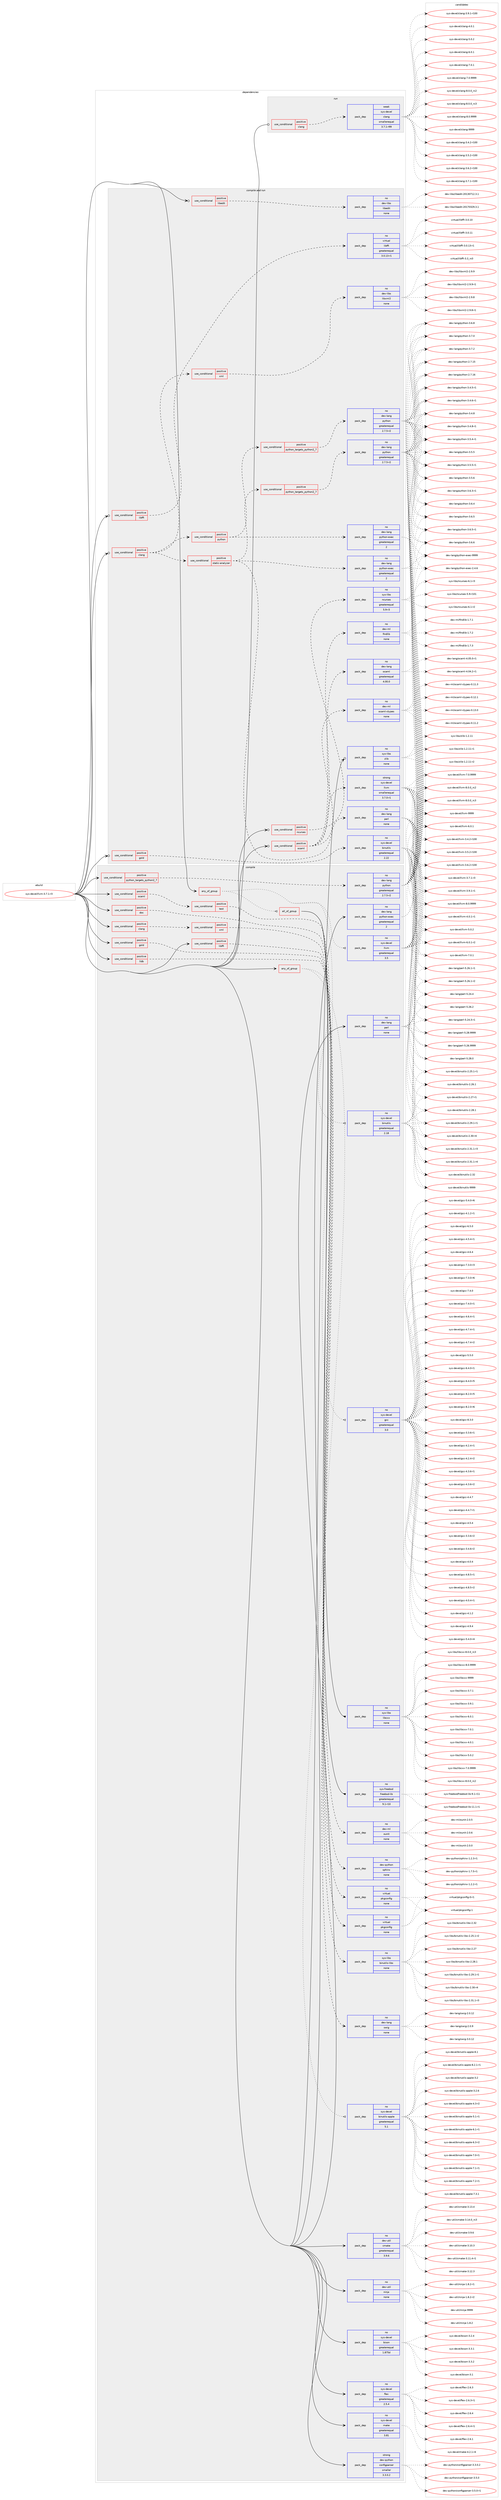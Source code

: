 digraph prolog {

# *************
# Graph options
# *************

newrank=true;
concentrate=true;
compound=true;
graph [rankdir=LR,fontname=Helvetica,fontsize=10,ranksep=1.5];#, ranksep=2.5, nodesep=0.2];
edge  [arrowhead=vee];
node  [fontname=Helvetica,fontsize=10];

# **********
# The ebuild
# **********

subgraph cluster_leftcol {
color=gray;
rank=same;
label=<<i>ebuild</i>>;
id [label="sys-devel/llvm-3.7.1-r3", color=red, width=4, href="../sys-devel/llvm-3.7.1-r3.svg"];
}

# ****************
# The dependencies
# ****************

subgraph cluster_midcol {
color=gray;
label=<<i>dependencies</i>>;
subgraph cluster_compile {
fillcolor="#eeeeee";
style=filled;
label=<<i>compile</i>>;
subgraph any27447 {
dependency1729468 [label=<<TABLE BORDER="0" CELLBORDER="1" CELLSPACING="0" CELLPADDING="4"><TR><TD CELLPADDING="10">any_of_group</TD></TR></TABLE>>, shape=none, color=red];subgraph pack1241125 {
dependency1729469 [label=<<TABLE BORDER="0" CELLBORDER="1" CELLSPACING="0" CELLPADDING="4" WIDTH="220"><TR><TD ROWSPAN="6" CELLPADDING="30">pack_dep</TD></TR><TR><TD WIDTH="110">no</TD></TR><TR><TD>sys-devel</TD></TR><TR><TD>binutils</TD></TR><TR><TD>greaterequal</TD></TR><TR><TD>2.18</TD></TR></TABLE>>, shape=none, color=blue];
}
dependency1729468:e -> dependency1729469:w [weight=20,style="dotted",arrowhead="oinv"];
subgraph pack1241126 {
dependency1729470 [label=<<TABLE BORDER="0" CELLBORDER="1" CELLSPACING="0" CELLPADDING="4" WIDTH="220"><TR><TD ROWSPAN="6" CELLPADDING="30">pack_dep</TD></TR><TR><TD WIDTH="110">no</TD></TR><TR><TD>sys-devel</TD></TR><TR><TD>binutils-apple</TD></TR><TR><TD>greaterequal</TD></TR><TR><TD>5.1</TD></TR></TABLE>>, shape=none, color=blue];
}
dependency1729468:e -> dependency1729470:w [weight=20,style="dotted",arrowhead="oinv"];
}
id:e -> dependency1729468:w [weight=20,style="solid",arrowhead="vee"];
subgraph any27448 {
dependency1729471 [label=<<TABLE BORDER="0" CELLBORDER="1" CELLSPACING="0" CELLPADDING="4"><TR><TD CELLPADDING="10">any_of_group</TD></TR></TABLE>>, shape=none, color=red];subgraph pack1241127 {
dependency1729472 [label=<<TABLE BORDER="0" CELLBORDER="1" CELLSPACING="0" CELLPADDING="4" WIDTH="220"><TR><TD ROWSPAN="6" CELLPADDING="30">pack_dep</TD></TR><TR><TD WIDTH="110">no</TD></TR><TR><TD>sys-devel</TD></TR><TR><TD>gcc</TD></TR><TR><TD>greaterequal</TD></TR><TR><TD>3.0</TD></TR></TABLE>>, shape=none, color=blue];
}
dependency1729471:e -> dependency1729472:w [weight=20,style="dotted",arrowhead="oinv"];
subgraph pack1241128 {
dependency1729473 [label=<<TABLE BORDER="0" CELLBORDER="1" CELLSPACING="0" CELLPADDING="4" WIDTH="220"><TR><TD ROWSPAN="6" CELLPADDING="30">pack_dep</TD></TR><TR><TD WIDTH="110">no</TD></TR><TR><TD>sys-devel</TD></TR><TR><TD>llvm</TD></TR><TR><TD>greaterequal</TD></TR><TR><TD>3.5</TD></TR></TABLE>>, shape=none, color=blue];
}
dependency1729471:e -> dependency1729473:w [weight=20,style="dotted",arrowhead="oinv"];
subgraph all900 {
dependency1729474 [label=<<TABLE BORDER="0" CELLBORDER="1" CELLSPACING="0" CELLPADDING="4"><TR><TD CELLPADDING="10">all_of_group</TD></TR></TABLE>>, shape=none, color=red];subgraph pack1241129 {
dependency1729475 [label=<<TABLE BORDER="0" CELLBORDER="1" CELLSPACING="0" CELLPADDING="4" WIDTH="220"><TR><TD ROWSPAN="6" CELLPADDING="30">pack_dep</TD></TR><TR><TD WIDTH="110">no</TD></TR><TR><TD>sys-freebsd</TD></TR><TR><TD>freebsd-lib</TD></TR><TR><TD>greaterequal</TD></TR><TR><TD>9.1-r10</TD></TR></TABLE>>, shape=none, color=blue];
}
dependency1729474:e -> dependency1729475:w [weight=20,style="solid",arrowhead="inv"];
subgraph pack1241130 {
dependency1729476 [label=<<TABLE BORDER="0" CELLBORDER="1" CELLSPACING="0" CELLPADDING="4" WIDTH="220"><TR><TD ROWSPAN="6" CELLPADDING="30">pack_dep</TD></TR><TR><TD WIDTH="110">no</TD></TR><TR><TD>sys-libs</TD></TR><TR><TD>libcxx</TD></TR><TR><TD>none</TD></TR><TR><TD></TD></TR></TABLE>>, shape=none, color=blue];
}
dependency1729474:e -> dependency1729476:w [weight=20,style="solid",arrowhead="inv"];
}
dependency1729471:e -> dependency1729474:w [weight=20,style="dotted",arrowhead="oinv"];
}
id:e -> dependency1729471:w [weight=20,style="solid",arrowhead="vee"];
subgraph cond459999 {
dependency1729477 [label=<<TABLE BORDER="0" CELLBORDER="1" CELLSPACING="0" CELLPADDING="4"><TR><TD ROWSPAN="3" CELLPADDING="10">use_conditional</TD></TR><TR><TD>positive</TD></TR><TR><TD>clang</TD></TR></TABLE>>, shape=none, color=red];
subgraph cond460000 {
dependency1729478 [label=<<TABLE BORDER="0" CELLBORDER="1" CELLSPACING="0" CELLPADDING="4"><TR><TD ROWSPAN="3" CELLPADDING="10">use_conditional</TD></TR><TR><TD>positive</TD></TR><TR><TD>xml</TD></TR></TABLE>>, shape=none, color=red];
subgraph pack1241131 {
dependency1729479 [label=<<TABLE BORDER="0" CELLBORDER="1" CELLSPACING="0" CELLPADDING="4" WIDTH="220"><TR><TD ROWSPAN="6" CELLPADDING="30">pack_dep</TD></TR><TR><TD WIDTH="110">no</TD></TR><TR><TD>virtual</TD></TR><TR><TD>pkgconfig</TD></TR><TR><TD>none</TD></TR><TR><TD></TD></TR></TABLE>>, shape=none, color=blue];
}
dependency1729478:e -> dependency1729479:w [weight=20,style="dashed",arrowhead="vee"];
}
dependency1729477:e -> dependency1729478:w [weight=20,style="dashed",arrowhead="vee"];
}
id:e -> dependency1729477:w [weight=20,style="solid",arrowhead="vee"];
subgraph cond460001 {
dependency1729480 [label=<<TABLE BORDER="0" CELLBORDER="1" CELLSPACING="0" CELLPADDING="4"><TR><TD ROWSPAN="3" CELLPADDING="10">use_conditional</TD></TR><TR><TD>positive</TD></TR><TR><TD>doc</TD></TR></TABLE>>, shape=none, color=red];
subgraph pack1241132 {
dependency1729481 [label=<<TABLE BORDER="0" CELLBORDER="1" CELLSPACING="0" CELLPADDING="4" WIDTH="220"><TR><TD ROWSPAN="6" CELLPADDING="30">pack_dep</TD></TR><TR><TD WIDTH="110">no</TD></TR><TR><TD>dev-python</TD></TR><TR><TD>sphinx</TD></TR><TR><TD>none</TD></TR><TR><TD></TD></TR></TABLE>>, shape=none, color=blue];
}
dependency1729480:e -> dependency1729481:w [weight=20,style="dashed",arrowhead="vee"];
}
id:e -> dependency1729480:w [weight=20,style="solid",arrowhead="vee"];
subgraph cond460002 {
dependency1729482 [label=<<TABLE BORDER="0" CELLBORDER="1" CELLSPACING="0" CELLPADDING="4"><TR><TD ROWSPAN="3" CELLPADDING="10">use_conditional</TD></TR><TR><TD>positive</TD></TR><TR><TD>gold</TD></TR></TABLE>>, shape=none, color=red];
subgraph pack1241133 {
dependency1729483 [label=<<TABLE BORDER="0" CELLBORDER="1" CELLSPACING="0" CELLPADDING="4" WIDTH="220"><TR><TD ROWSPAN="6" CELLPADDING="30">pack_dep</TD></TR><TR><TD WIDTH="110">no</TD></TR><TR><TD>sys-libs</TD></TR><TR><TD>binutils-libs</TD></TR><TR><TD>none</TD></TR><TR><TD></TD></TR></TABLE>>, shape=none, color=blue];
}
dependency1729482:e -> dependency1729483:w [weight=20,style="dashed",arrowhead="vee"];
}
id:e -> dependency1729482:w [weight=20,style="solid",arrowhead="vee"];
subgraph cond460003 {
dependency1729484 [label=<<TABLE BORDER="0" CELLBORDER="1" CELLSPACING="0" CELLPADDING="4"><TR><TD ROWSPAN="3" CELLPADDING="10">use_conditional</TD></TR><TR><TD>positive</TD></TR><TR><TD>libffi</TD></TR></TABLE>>, shape=none, color=red];
subgraph pack1241134 {
dependency1729485 [label=<<TABLE BORDER="0" CELLBORDER="1" CELLSPACING="0" CELLPADDING="4" WIDTH="220"><TR><TD ROWSPAN="6" CELLPADDING="30">pack_dep</TD></TR><TR><TD WIDTH="110">no</TD></TR><TR><TD>virtual</TD></TR><TR><TD>pkgconfig</TD></TR><TR><TD>none</TD></TR><TR><TD></TD></TR></TABLE>>, shape=none, color=blue];
}
dependency1729484:e -> dependency1729485:w [weight=20,style="dashed",arrowhead="vee"];
}
id:e -> dependency1729484:w [weight=20,style="solid",arrowhead="vee"];
subgraph cond460004 {
dependency1729486 [label=<<TABLE BORDER="0" CELLBORDER="1" CELLSPACING="0" CELLPADDING="4"><TR><TD ROWSPAN="3" CELLPADDING="10">use_conditional</TD></TR><TR><TD>positive</TD></TR><TR><TD>lldb</TD></TR></TABLE>>, shape=none, color=red];
subgraph pack1241135 {
dependency1729487 [label=<<TABLE BORDER="0" CELLBORDER="1" CELLSPACING="0" CELLPADDING="4" WIDTH="220"><TR><TD ROWSPAN="6" CELLPADDING="30">pack_dep</TD></TR><TR><TD WIDTH="110">no</TD></TR><TR><TD>dev-lang</TD></TR><TR><TD>swig</TD></TR><TR><TD>none</TD></TR><TR><TD></TD></TR></TABLE>>, shape=none, color=blue];
}
dependency1729486:e -> dependency1729487:w [weight=20,style="dashed",arrowhead="vee"];
}
id:e -> dependency1729486:w [weight=20,style="solid",arrowhead="vee"];
subgraph cond460005 {
dependency1729488 [label=<<TABLE BORDER="0" CELLBORDER="1" CELLSPACING="0" CELLPADDING="4"><TR><TD ROWSPAN="3" CELLPADDING="10">use_conditional</TD></TR><TR><TD>positive</TD></TR><TR><TD>ocaml</TD></TR></TABLE>>, shape=none, color=red];
subgraph cond460006 {
dependency1729489 [label=<<TABLE BORDER="0" CELLBORDER="1" CELLSPACING="0" CELLPADDING="4"><TR><TD ROWSPAN="3" CELLPADDING="10">use_conditional</TD></TR><TR><TD>positive</TD></TR><TR><TD>test</TD></TR></TABLE>>, shape=none, color=red];
subgraph pack1241136 {
dependency1729490 [label=<<TABLE BORDER="0" CELLBORDER="1" CELLSPACING="0" CELLPADDING="4" WIDTH="220"><TR><TD ROWSPAN="6" CELLPADDING="30">pack_dep</TD></TR><TR><TD WIDTH="110">no</TD></TR><TR><TD>dev-ml</TD></TR><TR><TD>ounit</TD></TR><TR><TD>none</TD></TR><TR><TD></TD></TR></TABLE>>, shape=none, color=blue];
}
dependency1729489:e -> dependency1729490:w [weight=20,style="dashed",arrowhead="vee"];
}
dependency1729488:e -> dependency1729489:w [weight=20,style="dashed",arrowhead="vee"];
}
id:e -> dependency1729488:w [weight=20,style="solid",arrowhead="vee"];
subgraph cond460007 {
dependency1729491 [label=<<TABLE BORDER="0" CELLBORDER="1" CELLSPACING="0" CELLPADDING="4"><TR><TD ROWSPAN="3" CELLPADDING="10">use_conditional</TD></TR><TR><TD>positive</TD></TR><TR><TD>python_targets_python2_7</TD></TR></TABLE>>, shape=none, color=red];
subgraph pack1241137 {
dependency1729492 [label=<<TABLE BORDER="0" CELLBORDER="1" CELLSPACING="0" CELLPADDING="4" WIDTH="220"><TR><TD ROWSPAN="6" CELLPADDING="30">pack_dep</TD></TR><TR><TD WIDTH="110">no</TD></TR><TR><TD>dev-lang</TD></TR><TR><TD>python</TD></TR><TR><TD>greaterequal</TD></TR><TR><TD>2.7.5-r2</TD></TR></TABLE>>, shape=none, color=blue];
}
dependency1729491:e -> dependency1729492:w [weight=20,style="dashed",arrowhead="vee"];
}
id:e -> dependency1729491:w [weight=20,style="solid",arrowhead="vee"];
subgraph pack1241138 {
dependency1729493 [label=<<TABLE BORDER="0" CELLBORDER="1" CELLSPACING="0" CELLPADDING="4" WIDTH="220"><TR><TD ROWSPAN="6" CELLPADDING="30">pack_dep</TD></TR><TR><TD WIDTH="110">no</TD></TR><TR><TD>dev-lang</TD></TR><TR><TD>perl</TD></TR><TR><TD>none</TD></TR><TR><TD></TD></TR></TABLE>>, shape=none, color=blue];
}
id:e -> dependency1729493:w [weight=20,style="solid",arrowhead="vee"];
subgraph pack1241139 {
dependency1729494 [label=<<TABLE BORDER="0" CELLBORDER="1" CELLSPACING="0" CELLPADDING="4" WIDTH="220"><TR><TD ROWSPAN="6" CELLPADDING="30">pack_dep</TD></TR><TR><TD WIDTH="110">no</TD></TR><TR><TD>dev-lang</TD></TR><TR><TD>python-exec</TD></TR><TR><TD>greaterequal</TD></TR><TR><TD>2</TD></TR></TABLE>>, shape=none, color=blue];
}
id:e -> dependency1729494:w [weight=20,style="solid",arrowhead="vee"];
subgraph pack1241140 {
dependency1729495 [label=<<TABLE BORDER="0" CELLBORDER="1" CELLSPACING="0" CELLPADDING="4" WIDTH="220"><TR><TD ROWSPAN="6" CELLPADDING="30">pack_dep</TD></TR><TR><TD WIDTH="110">no</TD></TR><TR><TD>dev-util</TD></TR><TR><TD>cmake</TD></TR><TR><TD>greaterequal</TD></TR><TR><TD>3.9.6</TD></TR></TABLE>>, shape=none, color=blue];
}
id:e -> dependency1729495:w [weight=20,style="solid",arrowhead="vee"];
subgraph pack1241141 {
dependency1729496 [label=<<TABLE BORDER="0" CELLBORDER="1" CELLSPACING="0" CELLPADDING="4" WIDTH="220"><TR><TD ROWSPAN="6" CELLPADDING="30">pack_dep</TD></TR><TR><TD WIDTH="110">no</TD></TR><TR><TD>dev-util</TD></TR><TR><TD>ninja</TD></TR><TR><TD>none</TD></TR><TR><TD></TD></TR></TABLE>>, shape=none, color=blue];
}
id:e -> dependency1729496:w [weight=20,style="solid",arrowhead="vee"];
subgraph pack1241142 {
dependency1729497 [label=<<TABLE BORDER="0" CELLBORDER="1" CELLSPACING="0" CELLPADDING="4" WIDTH="220"><TR><TD ROWSPAN="6" CELLPADDING="30">pack_dep</TD></TR><TR><TD WIDTH="110">no</TD></TR><TR><TD>sys-devel</TD></TR><TR><TD>bison</TD></TR><TR><TD>greaterequal</TD></TR><TR><TD>1.875d</TD></TR></TABLE>>, shape=none, color=blue];
}
id:e -> dependency1729497:w [weight=20,style="solid",arrowhead="vee"];
subgraph pack1241143 {
dependency1729498 [label=<<TABLE BORDER="0" CELLBORDER="1" CELLSPACING="0" CELLPADDING="4" WIDTH="220"><TR><TD ROWSPAN="6" CELLPADDING="30">pack_dep</TD></TR><TR><TD WIDTH="110">no</TD></TR><TR><TD>sys-devel</TD></TR><TR><TD>flex</TD></TR><TR><TD>greaterequal</TD></TR><TR><TD>2.5.4</TD></TR></TABLE>>, shape=none, color=blue];
}
id:e -> dependency1729498:w [weight=20,style="solid",arrowhead="vee"];
subgraph pack1241144 {
dependency1729499 [label=<<TABLE BORDER="0" CELLBORDER="1" CELLSPACING="0" CELLPADDING="4" WIDTH="220"><TR><TD ROWSPAN="6" CELLPADDING="30">pack_dep</TD></TR><TR><TD WIDTH="110">no</TD></TR><TR><TD>sys-devel</TD></TR><TR><TD>make</TD></TR><TR><TD>greaterequal</TD></TR><TR><TD>3.81</TD></TR></TABLE>>, shape=none, color=blue];
}
id:e -> dependency1729499:w [weight=20,style="solid",arrowhead="vee"];
subgraph pack1241145 {
dependency1729500 [label=<<TABLE BORDER="0" CELLBORDER="1" CELLSPACING="0" CELLPADDING="4" WIDTH="220"><TR><TD ROWSPAN="6" CELLPADDING="30">pack_dep</TD></TR><TR><TD WIDTH="110">strong</TD></TR><TR><TD>dev-python</TD></TR><TR><TD>configparser</TD></TR><TR><TD>smaller</TD></TR><TR><TD>3.3.0.2</TD></TR></TABLE>>, shape=none, color=blue];
}
id:e -> dependency1729500:w [weight=20,style="solid",arrowhead="vee"];
}
subgraph cluster_compileandrun {
fillcolor="#eeeeee";
style=filled;
label=<<i>compile and run</i>>;
subgraph cond460008 {
dependency1729501 [label=<<TABLE BORDER="0" CELLBORDER="1" CELLSPACING="0" CELLPADDING="4"><TR><TD ROWSPAN="3" CELLPADDING="10">use_conditional</TD></TR><TR><TD>positive</TD></TR><TR><TD>clang</TD></TR></TABLE>>, shape=none, color=red];
subgraph cond460009 {
dependency1729502 [label=<<TABLE BORDER="0" CELLBORDER="1" CELLSPACING="0" CELLPADDING="4"><TR><TD ROWSPAN="3" CELLPADDING="10">use_conditional</TD></TR><TR><TD>positive</TD></TR><TR><TD>python</TD></TR></TABLE>>, shape=none, color=red];
subgraph cond460010 {
dependency1729503 [label=<<TABLE BORDER="0" CELLBORDER="1" CELLSPACING="0" CELLPADDING="4"><TR><TD ROWSPAN="3" CELLPADDING="10">use_conditional</TD></TR><TR><TD>positive</TD></TR><TR><TD>python_targets_python2_7</TD></TR></TABLE>>, shape=none, color=red];
subgraph pack1241146 {
dependency1729504 [label=<<TABLE BORDER="0" CELLBORDER="1" CELLSPACING="0" CELLPADDING="4" WIDTH="220"><TR><TD ROWSPAN="6" CELLPADDING="30">pack_dep</TD></TR><TR><TD WIDTH="110">no</TD></TR><TR><TD>dev-lang</TD></TR><TR><TD>python</TD></TR><TR><TD>greaterequal</TD></TR><TR><TD>2.7.5-r2</TD></TR></TABLE>>, shape=none, color=blue];
}
dependency1729503:e -> dependency1729504:w [weight=20,style="dashed",arrowhead="vee"];
}
dependency1729502:e -> dependency1729503:w [weight=20,style="dashed",arrowhead="vee"];
subgraph pack1241147 {
dependency1729505 [label=<<TABLE BORDER="0" CELLBORDER="1" CELLSPACING="0" CELLPADDING="4" WIDTH="220"><TR><TD ROWSPAN="6" CELLPADDING="30">pack_dep</TD></TR><TR><TD WIDTH="110">no</TD></TR><TR><TD>dev-lang</TD></TR><TR><TD>python-exec</TD></TR><TR><TD>greaterequal</TD></TR><TR><TD>2</TD></TR></TABLE>>, shape=none, color=blue];
}
dependency1729502:e -> dependency1729505:w [weight=20,style="dashed",arrowhead="vee"];
}
dependency1729501:e -> dependency1729502:w [weight=20,style="dashed",arrowhead="vee"];
subgraph cond460011 {
dependency1729506 [label=<<TABLE BORDER="0" CELLBORDER="1" CELLSPACING="0" CELLPADDING="4"><TR><TD ROWSPAN="3" CELLPADDING="10">use_conditional</TD></TR><TR><TD>positive</TD></TR><TR><TD>static-analyzer</TD></TR></TABLE>>, shape=none, color=red];
subgraph pack1241148 {
dependency1729507 [label=<<TABLE BORDER="0" CELLBORDER="1" CELLSPACING="0" CELLPADDING="4" WIDTH="220"><TR><TD ROWSPAN="6" CELLPADDING="30">pack_dep</TD></TR><TR><TD WIDTH="110">no</TD></TR><TR><TD>dev-lang</TD></TR><TR><TD>perl</TD></TR><TR><TD>none</TD></TR><TR><TD></TD></TR></TABLE>>, shape=none, color=blue];
}
dependency1729506:e -> dependency1729507:w [weight=20,style="dashed",arrowhead="vee"];
subgraph cond460012 {
dependency1729508 [label=<<TABLE BORDER="0" CELLBORDER="1" CELLSPACING="0" CELLPADDING="4"><TR><TD ROWSPAN="3" CELLPADDING="10">use_conditional</TD></TR><TR><TD>positive</TD></TR><TR><TD>python_targets_python2_7</TD></TR></TABLE>>, shape=none, color=red];
subgraph pack1241149 {
dependency1729509 [label=<<TABLE BORDER="0" CELLBORDER="1" CELLSPACING="0" CELLPADDING="4" WIDTH="220"><TR><TD ROWSPAN="6" CELLPADDING="30">pack_dep</TD></TR><TR><TD WIDTH="110">no</TD></TR><TR><TD>dev-lang</TD></TR><TR><TD>python</TD></TR><TR><TD>greaterequal</TD></TR><TR><TD>2.7.5-r2</TD></TR></TABLE>>, shape=none, color=blue];
}
dependency1729508:e -> dependency1729509:w [weight=20,style="dashed",arrowhead="vee"];
}
dependency1729506:e -> dependency1729508:w [weight=20,style="dashed",arrowhead="vee"];
subgraph pack1241150 {
dependency1729510 [label=<<TABLE BORDER="0" CELLBORDER="1" CELLSPACING="0" CELLPADDING="4" WIDTH="220"><TR><TD ROWSPAN="6" CELLPADDING="30">pack_dep</TD></TR><TR><TD WIDTH="110">no</TD></TR><TR><TD>dev-lang</TD></TR><TR><TD>python-exec</TD></TR><TR><TD>greaterequal</TD></TR><TR><TD>2</TD></TR></TABLE>>, shape=none, color=blue];
}
dependency1729506:e -> dependency1729510:w [weight=20,style="dashed",arrowhead="vee"];
}
dependency1729501:e -> dependency1729506:w [weight=20,style="dashed",arrowhead="vee"];
subgraph cond460013 {
dependency1729511 [label=<<TABLE BORDER="0" CELLBORDER="1" CELLSPACING="0" CELLPADDING="4"><TR><TD ROWSPAN="3" CELLPADDING="10">use_conditional</TD></TR><TR><TD>positive</TD></TR><TR><TD>xml</TD></TR></TABLE>>, shape=none, color=red];
subgraph pack1241151 {
dependency1729512 [label=<<TABLE BORDER="0" CELLBORDER="1" CELLSPACING="0" CELLPADDING="4" WIDTH="220"><TR><TD ROWSPAN="6" CELLPADDING="30">pack_dep</TD></TR><TR><TD WIDTH="110">no</TD></TR><TR><TD>dev-libs</TD></TR><TR><TD>libxml2</TD></TR><TR><TD>none</TD></TR><TR><TD></TD></TR></TABLE>>, shape=none, color=blue];
}
dependency1729511:e -> dependency1729512:w [weight=20,style="dashed",arrowhead="vee"];
}
dependency1729501:e -> dependency1729511:w [weight=20,style="dashed",arrowhead="vee"];
}
id:e -> dependency1729501:w [weight=20,style="solid",arrowhead="odotvee"];
subgraph cond460014 {
dependency1729513 [label=<<TABLE BORDER="0" CELLBORDER="1" CELLSPACING="0" CELLPADDING="4"><TR><TD ROWSPAN="3" CELLPADDING="10">use_conditional</TD></TR><TR><TD>positive</TD></TR><TR><TD>gold</TD></TR></TABLE>>, shape=none, color=red];
subgraph pack1241152 {
dependency1729514 [label=<<TABLE BORDER="0" CELLBORDER="1" CELLSPACING="0" CELLPADDING="4" WIDTH="220"><TR><TD ROWSPAN="6" CELLPADDING="30">pack_dep</TD></TR><TR><TD WIDTH="110">no</TD></TR><TR><TD>sys-devel</TD></TR><TR><TD>binutils</TD></TR><TR><TD>greaterequal</TD></TR><TR><TD>2.22</TD></TR></TABLE>>, shape=none, color=blue];
}
dependency1729513:e -> dependency1729514:w [weight=20,style="dashed",arrowhead="vee"];
}
id:e -> dependency1729513:w [weight=20,style="solid",arrowhead="odotvee"];
subgraph cond460015 {
dependency1729515 [label=<<TABLE BORDER="0" CELLBORDER="1" CELLSPACING="0" CELLPADDING="4"><TR><TD ROWSPAN="3" CELLPADDING="10">use_conditional</TD></TR><TR><TD>positive</TD></TR><TR><TD>libedit</TD></TR></TABLE>>, shape=none, color=red];
subgraph pack1241153 {
dependency1729516 [label=<<TABLE BORDER="0" CELLBORDER="1" CELLSPACING="0" CELLPADDING="4" WIDTH="220"><TR><TD ROWSPAN="6" CELLPADDING="30">pack_dep</TD></TR><TR><TD WIDTH="110">no</TD></TR><TR><TD>dev-libs</TD></TR><TR><TD>libedit</TD></TR><TR><TD>none</TD></TR><TR><TD></TD></TR></TABLE>>, shape=none, color=blue];
}
dependency1729515:e -> dependency1729516:w [weight=20,style="dashed",arrowhead="vee"];
}
id:e -> dependency1729515:w [weight=20,style="solid",arrowhead="odotvee"];
subgraph cond460016 {
dependency1729517 [label=<<TABLE BORDER="0" CELLBORDER="1" CELLSPACING="0" CELLPADDING="4"><TR><TD ROWSPAN="3" CELLPADDING="10">use_conditional</TD></TR><TR><TD>positive</TD></TR><TR><TD>libffi</TD></TR></TABLE>>, shape=none, color=red];
subgraph pack1241154 {
dependency1729518 [label=<<TABLE BORDER="0" CELLBORDER="1" CELLSPACING="0" CELLPADDING="4" WIDTH="220"><TR><TD ROWSPAN="6" CELLPADDING="30">pack_dep</TD></TR><TR><TD WIDTH="110">no</TD></TR><TR><TD>virtual</TD></TR><TR><TD>libffi</TD></TR><TR><TD>greaterequal</TD></TR><TR><TD>3.0.13-r1</TD></TR></TABLE>>, shape=none, color=blue];
}
dependency1729517:e -> dependency1729518:w [weight=20,style="dashed",arrowhead="vee"];
}
id:e -> dependency1729517:w [weight=20,style="solid",arrowhead="odotvee"];
subgraph cond460017 {
dependency1729519 [label=<<TABLE BORDER="0" CELLBORDER="1" CELLSPACING="0" CELLPADDING="4"><TR><TD ROWSPAN="3" CELLPADDING="10">use_conditional</TD></TR><TR><TD>positive</TD></TR><TR><TD>ncurses</TD></TR></TABLE>>, shape=none, color=red];
subgraph pack1241155 {
dependency1729520 [label=<<TABLE BORDER="0" CELLBORDER="1" CELLSPACING="0" CELLPADDING="4" WIDTH="220"><TR><TD ROWSPAN="6" CELLPADDING="30">pack_dep</TD></TR><TR><TD WIDTH="110">no</TD></TR><TR><TD>sys-libs</TD></TR><TR><TD>ncurses</TD></TR><TR><TD>greaterequal</TD></TR><TR><TD>5.9-r3</TD></TR></TABLE>>, shape=none, color=blue];
}
dependency1729519:e -> dependency1729520:w [weight=20,style="dashed",arrowhead="vee"];
}
id:e -> dependency1729519:w [weight=20,style="solid",arrowhead="odotvee"];
subgraph cond460018 {
dependency1729521 [label=<<TABLE BORDER="0" CELLBORDER="1" CELLSPACING="0" CELLPADDING="4"><TR><TD ROWSPAN="3" CELLPADDING="10">use_conditional</TD></TR><TR><TD>positive</TD></TR><TR><TD>ocaml</TD></TR></TABLE>>, shape=none, color=red];
subgraph pack1241156 {
dependency1729522 [label=<<TABLE BORDER="0" CELLBORDER="1" CELLSPACING="0" CELLPADDING="4" WIDTH="220"><TR><TD ROWSPAN="6" CELLPADDING="30">pack_dep</TD></TR><TR><TD WIDTH="110">no</TD></TR><TR><TD>dev-lang</TD></TR><TR><TD>ocaml</TD></TR><TR><TD>greaterequal</TD></TR><TR><TD>4.00.0</TD></TR></TABLE>>, shape=none, color=blue];
}
dependency1729521:e -> dependency1729522:w [weight=20,style="dashed",arrowhead="vee"];
subgraph pack1241157 {
dependency1729523 [label=<<TABLE BORDER="0" CELLBORDER="1" CELLSPACING="0" CELLPADDING="4" WIDTH="220"><TR><TD ROWSPAN="6" CELLPADDING="30">pack_dep</TD></TR><TR><TD WIDTH="110">no</TD></TR><TR><TD>dev-ml</TD></TR><TR><TD>findlib</TD></TR><TR><TD>none</TD></TR><TR><TD></TD></TR></TABLE>>, shape=none, color=blue];
}
dependency1729521:e -> dependency1729523:w [weight=20,style="dashed",arrowhead="vee"];
subgraph pack1241158 {
dependency1729524 [label=<<TABLE BORDER="0" CELLBORDER="1" CELLSPACING="0" CELLPADDING="4" WIDTH="220"><TR><TD ROWSPAN="6" CELLPADDING="30">pack_dep</TD></TR><TR><TD WIDTH="110">no</TD></TR><TR><TD>dev-ml</TD></TR><TR><TD>ocaml-ctypes</TD></TR><TR><TD>none</TD></TR><TR><TD></TD></TR></TABLE>>, shape=none, color=blue];
}
dependency1729521:e -> dependency1729524:w [weight=20,style="dashed",arrowhead="vee"];
subgraph pack1241159 {
dependency1729525 [label=<<TABLE BORDER="0" CELLBORDER="1" CELLSPACING="0" CELLPADDING="4" WIDTH="220"><TR><TD ROWSPAN="6" CELLPADDING="30">pack_dep</TD></TR><TR><TD WIDTH="110">strong</TD></TR><TR><TD>sys-devel</TD></TR><TR><TD>llvm</TD></TR><TR><TD>smallerequal</TD></TR><TR><TD>3.7.0-r1</TD></TR></TABLE>>, shape=none, color=blue];
}
dependency1729521:e -> dependency1729525:w [weight=20,style="dashed",arrowhead="vee"];
}
id:e -> dependency1729521:w [weight=20,style="solid",arrowhead="odotvee"];
subgraph pack1241160 {
dependency1729526 [label=<<TABLE BORDER="0" CELLBORDER="1" CELLSPACING="0" CELLPADDING="4" WIDTH="220"><TR><TD ROWSPAN="6" CELLPADDING="30">pack_dep</TD></TR><TR><TD WIDTH="110">no</TD></TR><TR><TD>sys-libs</TD></TR><TR><TD>zlib</TD></TR><TR><TD>none</TD></TR><TR><TD></TD></TR></TABLE>>, shape=none, color=blue];
}
id:e -> dependency1729526:w [weight=20,style="solid",arrowhead="odotvee"];
}
subgraph cluster_run {
fillcolor="#eeeeee";
style=filled;
label=<<i>run</i>>;
subgraph cond460019 {
dependency1729527 [label=<<TABLE BORDER="0" CELLBORDER="1" CELLSPACING="0" CELLPADDING="4"><TR><TD ROWSPAN="3" CELLPADDING="10">use_conditional</TD></TR><TR><TD>positive</TD></TR><TR><TD>clang</TD></TR></TABLE>>, shape=none, color=red];
subgraph pack1241161 {
dependency1729528 [label=<<TABLE BORDER="0" CELLBORDER="1" CELLSPACING="0" CELLPADDING="4" WIDTH="220"><TR><TD ROWSPAN="6" CELLPADDING="30">pack_dep</TD></TR><TR><TD WIDTH="110">weak</TD></TR><TR><TD>sys-devel</TD></TR><TR><TD>clang</TD></TR><TR><TD>smallerequal</TD></TR><TR><TD>3.7.1-r99</TD></TR></TABLE>>, shape=none, color=blue];
}
dependency1729527:e -> dependency1729528:w [weight=20,style="dashed",arrowhead="vee"];
}
id:e -> dependency1729527:w [weight=20,style="solid",arrowhead="odot"];
}
}

# **************
# The candidates
# **************

subgraph cluster_choices {
rank=same;
color=gray;
label=<<i>candidates</i>>;

subgraph choice1241125 {
color=black;
nodesep=1;
choice115121115451001011181011084798105110117116105108115455046505346494511449 [label="sys-devel/binutils-2.25.1-r1", color=red, width=4,href="../sys-devel/binutils-2.25.1-r1.svg"];
choice11512111545100101118101108479810511011711610510811545504650544649 [label="sys-devel/binutils-2.26.1", color=red, width=4,href="../sys-devel/binutils-2.26.1.svg"];
choice11512111545100101118101108479810511011711610510811545504650554511449 [label="sys-devel/binutils-2.27-r1", color=red, width=4,href="../sys-devel/binutils-2.27-r1.svg"];
choice11512111545100101118101108479810511011711610510811545504650564649 [label="sys-devel/binutils-2.28.1", color=red, width=4,href="../sys-devel/binutils-2.28.1.svg"];
choice115121115451001011181011084798105110117116105108115455046505746494511449 [label="sys-devel/binutils-2.29.1-r1", color=red, width=4,href="../sys-devel/binutils-2.29.1-r1.svg"];
choice11512111545100101118101108479810511011711610510811545504651484511452 [label="sys-devel/binutils-2.30-r4", color=red, width=4,href="../sys-devel/binutils-2.30-r4.svg"];
choice115121115451001011181011084798105110117116105108115455046514946494511451 [label="sys-devel/binutils-2.31.1-r3", color=red, width=4,href="../sys-devel/binutils-2.31.1-r3.svg"];
choice115121115451001011181011084798105110117116105108115455046514946494511452 [label="sys-devel/binutils-2.31.1-r4", color=red, width=4,href="../sys-devel/binutils-2.31.1-r4.svg"];
choice1151211154510010111810110847981051101171161051081154550465150 [label="sys-devel/binutils-2.32", color=red, width=4,href="../sys-devel/binutils-2.32.svg"];
choice1151211154510010111810110847981051101171161051081154557575757 [label="sys-devel/binutils-9999", color=red, width=4,href="../sys-devel/binutils-9999.svg"];
dependency1729469:e -> choice115121115451001011181011084798105110117116105108115455046505346494511449:w [style=dotted,weight="100"];
dependency1729469:e -> choice11512111545100101118101108479810511011711610510811545504650544649:w [style=dotted,weight="100"];
dependency1729469:e -> choice11512111545100101118101108479810511011711610510811545504650554511449:w [style=dotted,weight="100"];
dependency1729469:e -> choice11512111545100101118101108479810511011711610510811545504650564649:w [style=dotted,weight="100"];
dependency1729469:e -> choice115121115451001011181011084798105110117116105108115455046505746494511449:w [style=dotted,weight="100"];
dependency1729469:e -> choice11512111545100101118101108479810511011711610510811545504651484511452:w [style=dotted,weight="100"];
dependency1729469:e -> choice115121115451001011181011084798105110117116105108115455046514946494511451:w [style=dotted,weight="100"];
dependency1729469:e -> choice115121115451001011181011084798105110117116105108115455046514946494511452:w [style=dotted,weight="100"];
dependency1729469:e -> choice1151211154510010111810110847981051101171161051081154550465150:w [style=dotted,weight="100"];
dependency1729469:e -> choice1151211154510010111810110847981051101171161051081154557575757:w [style=dotted,weight="100"];
}
subgraph choice1241126 {
color=black;
nodesep=1;
choice115121115451001011181011084798105110117116105108115459711211210810145514650 [label="sys-devel/binutils-apple-3.2", color=red, width=4,href="../sys-devel/binutils-apple-3.2.svg"];
choice1151211154510010111810110847981051101171161051081154597112112108101455146504654 [label="sys-devel/binutils-apple-3.2.6", color=red, width=4,href="../sys-devel/binutils-apple-3.2.6.svg"];
choice1151211154510010111810110847981051101171161051081154597112112108101455246514511450 [label="sys-devel/binutils-apple-4.3-r2", color=red, width=4,href="../sys-devel/binutils-apple-4.3-r2.svg"];
choice1151211154510010111810110847981051101171161051081154597112112108101455346494511449 [label="sys-devel/binutils-apple-5.1-r1", color=red, width=4,href="../sys-devel/binutils-apple-5.1-r1.svg"];
choice1151211154510010111810110847981051101171161051081154597112112108101455446494511449 [label="sys-devel/binutils-apple-6.1-r1", color=red, width=4,href="../sys-devel/binutils-apple-6.1-r1.svg"];
choice1151211154510010111810110847981051101171161051081154597112112108101455446514511450 [label="sys-devel/binutils-apple-6.3-r2", color=red, width=4,href="../sys-devel/binutils-apple-6.3-r2.svg"];
choice1151211154510010111810110847981051101171161051081154597112112108101455546484511449 [label="sys-devel/binutils-apple-7.0-r1", color=red, width=4,href="../sys-devel/binutils-apple-7.0-r1.svg"];
choice1151211154510010111810110847981051101171161051081154597112112108101455546494511449 [label="sys-devel/binutils-apple-7.1-r1", color=red, width=4,href="../sys-devel/binutils-apple-7.1-r1.svg"];
choice1151211154510010111810110847981051101171161051081154597112112108101455546504511449 [label="sys-devel/binutils-apple-7.2-r1", color=red, width=4,href="../sys-devel/binutils-apple-7.2-r1.svg"];
choice1151211154510010111810110847981051101171161051081154597112112108101455546514649 [label="sys-devel/binutils-apple-7.3.1", color=red, width=4,href="../sys-devel/binutils-apple-7.3.1.svg"];
choice115121115451001011181011084798105110117116105108115459711211210810145564649 [label="sys-devel/binutils-apple-8.1", color=red, width=4,href="../sys-devel/binutils-apple-8.1.svg"];
choice11512111545100101118101108479810511011711610510811545971121121081014556465046494511449 [label="sys-devel/binutils-apple-8.2.1-r1", color=red, width=4,href="../sys-devel/binutils-apple-8.2.1-r1.svg"];
dependency1729470:e -> choice115121115451001011181011084798105110117116105108115459711211210810145514650:w [style=dotted,weight="100"];
dependency1729470:e -> choice1151211154510010111810110847981051101171161051081154597112112108101455146504654:w [style=dotted,weight="100"];
dependency1729470:e -> choice1151211154510010111810110847981051101171161051081154597112112108101455246514511450:w [style=dotted,weight="100"];
dependency1729470:e -> choice1151211154510010111810110847981051101171161051081154597112112108101455346494511449:w [style=dotted,weight="100"];
dependency1729470:e -> choice1151211154510010111810110847981051101171161051081154597112112108101455446494511449:w [style=dotted,weight="100"];
dependency1729470:e -> choice1151211154510010111810110847981051101171161051081154597112112108101455446514511450:w [style=dotted,weight="100"];
dependency1729470:e -> choice1151211154510010111810110847981051101171161051081154597112112108101455546484511449:w [style=dotted,weight="100"];
dependency1729470:e -> choice1151211154510010111810110847981051101171161051081154597112112108101455546494511449:w [style=dotted,weight="100"];
dependency1729470:e -> choice1151211154510010111810110847981051101171161051081154597112112108101455546504511449:w [style=dotted,weight="100"];
dependency1729470:e -> choice1151211154510010111810110847981051101171161051081154597112112108101455546514649:w [style=dotted,weight="100"];
dependency1729470:e -> choice115121115451001011181011084798105110117116105108115459711211210810145564649:w [style=dotted,weight="100"];
dependency1729470:e -> choice11512111545100101118101108479810511011711610510811545971121121081014556465046494511449:w [style=dotted,weight="100"];
}
subgraph choice1241127 {
color=black;
nodesep=1;
choice115121115451001011181011084710399994551465146544511449 [label="sys-devel/gcc-3.3.6-r1", color=red, width=4,href="../sys-devel/gcc-3.3.6-r1.svg"];
choice115121115451001011181011084710399994551465146544511450 [label="sys-devel/gcc-3.3.6-r2", color=red, width=4,href="../sys-devel/gcc-3.3.6-r2.svg"];
choice115121115451001011181011084710399994551465246544511450 [label="sys-devel/gcc-3.4.6-r2", color=red, width=4,href="../sys-devel/gcc-3.4.6-r2.svg"];
choice11512111545100101118101108471039999455246484652 [label="sys-devel/gcc-4.0.4", color=red, width=4,href="../sys-devel/gcc-4.0.4.svg"];
choice115121115451001011181011084710399994552464846524511449 [label="sys-devel/gcc-4.0.4-r1", color=red, width=4,href="../sys-devel/gcc-4.0.4-r1.svg"];
choice11512111545100101118101108471039999455246494650 [label="sys-devel/gcc-4.1.2", color=red, width=4,href="../sys-devel/gcc-4.1.2.svg"];
choice115121115451001011181011084710399994552464946504511449 [label="sys-devel/gcc-4.1.2-r1", color=red, width=4,href="../sys-devel/gcc-4.1.2-r1.svg"];
choice115121115451001011181011084710399994552465046524511449 [label="sys-devel/gcc-4.2.4-r1", color=red, width=4,href="../sys-devel/gcc-4.2.4-r1.svg"];
choice115121115451001011181011084710399994552465046524511450 [label="sys-devel/gcc-4.2.4-r2", color=red, width=4,href="../sys-devel/gcc-4.2.4-r2.svg"];
choice115121115451001011181011084710399994552465146544511449 [label="sys-devel/gcc-4.3.6-r1", color=red, width=4,href="../sys-devel/gcc-4.3.6-r1.svg"];
choice115121115451001011181011084710399994552465146544511450 [label="sys-devel/gcc-4.3.6-r2", color=red, width=4,href="../sys-devel/gcc-4.3.6-r2.svg"];
choice11512111545100101118101108471039999455246524655 [label="sys-devel/gcc-4.4.7", color=red, width=4,href="../sys-devel/gcc-4.4.7.svg"];
choice115121115451001011181011084710399994552465246554511449 [label="sys-devel/gcc-4.4.7-r1", color=red, width=4,href="../sys-devel/gcc-4.4.7-r1.svg"];
choice11512111545100101118101108471039999455246534652 [label="sys-devel/gcc-4.5.4", color=red, width=4,href="../sys-devel/gcc-4.5.4.svg"];
choice115121115451001011181011084710399994552465346524511449 [label="sys-devel/gcc-4.5.4-r1", color=red, width=4,href="../sys-devel/gcc-4.5.4-r1.svg"];
choice11512111545100101118101108471039999455246544652 [label="sys-devel/gcc-4.6.4", color=red, width=4,href="../sys-devel/gcc-4.6.4.svg"];
choice115121115451001011181011084710399994552465446524511449 [label="sys-devel/gcc-4.6.4-r1", color=red, width=4,href="../sys-devel/gcc-4.6.4-r1.svg"];
choice115121115451001011181011084710399994552465546524511449 [label="sys-devel/gcc-4.7.4-r1", color=red, width=4,href="../sys-devel/gcc-4.7.4-r1.svg"];
choice115121115451001011181011084710399994552465546524511450 [label="sys-devel/gcc-4.7.4-r2", color=red, width=4,href="../sys-devel/gcc-4.7.4-r2.svg"];
choice115121115451001011181011084710399994552465646534511449 [label="sys-devel/gcc-4.8.5-r1", color=red, width=4,href="../sys-devel/gcc-4.8.5-r1.svg"];
choice115121115451001011181011084710399994552465646534511450 [label="sys-devel/gcc-4.8.5-r2", color=red, width=4,href="../sys-devel/gcc-4.8.5-r2.svg"];
choice11512111545100101118101108471039999455246574652 [label="sys-devel/gcc-4.9.4", color=red, width=4,href="../sys-devel/gcc-4.9.4.svg"];
choice115121115451001011181011084710399994553465246484511452 [label="sys-devel/gcc-5.4.0-r4", color=red, width=4,href="../sys-devel/gcc-5.4.0-r4.svg"];
choice115121115451001011181011084710399994553465246484511454 [label="sys-devel/gcc-5.4.0-r6", color=red, width=4,href="../sys-devel/gcc-5.4.0-r6.svg"];
choice11512111545100101118101108471039999455346534648 [label="sys-devel/gcc-5.5.0", color=red, width=4,href="../sys-devel/gcc-5.5.0.svg"];
choice115121115451001011181011084710399994554465246484511449 [label="sys-devel/gcc-6.4.0-r1", color=red, width=4,href="../sys-devel/gcc-6.4.0-r1.svg"];
choice115121115451001011181011084710399994554465246484511453 [label="sys-devel/gcc-6.4.0-r5", color=red, width=4,href="../sys-devel/gcc-6.4.0-r5.svg"];
choice11512111545100101118101108471039999455446534648 [label="sys-devel/gcc-6.5.0", color=red, width=4,href="../sys-devel/gcc-6.5.0.svg"];
choice115121115451001011181011084710399994555465146484511451 [label="sys-devel/gcc-7.3.0-r3", color=red, width=4,href="../sys-devel/gcc-7.3.0-r3.svg"];
choice115121115451001011181011084710399994555465146484511454 [label="sys-devel/gcc-7.3.0-r6", color=red, width=4,href="../sys-devel/gcc-7.3.0-r6.svg"];
choice11512111545100101118101108471039999455546524648 [label="sys-devel/gcc-7.4.0", color=red, width=4,href="../sys-devel/gcc-7.4.0.svg"];
choice115121115451001011181011084710399994555465246484511449 [label="sys-devel/gcc-7.4.0-r1", color=red, width=4,href="../sys-devel/gcc-7.4.0-r1.svg"];
choice115121115451001011181011084710399994556465046484511453 [label="sys-devel/gcc-8.2.0-r5", color=red, width=4,href="../sys-devel/gcc-8.2.0-r5.svg"];
choice115121115451001011181011084710399994556465046484511454 [label="sys-devel/gcc-8.2.0-r6", color=red, width=4,href="../sys-devel/gcc-8.2.0-r6.svg"];
choice11512111545100101118101108471039999455646514648 [label="sys-devel/gcc-8.3.0", color=red, width=4,href="../sys-devel/gcc-8.3.0.svg"];
dependency1729472:e -> choice115121115451001011181011084710399994551465146544511449:w [style=dotted,weight="100"];
dependency1729472:e -> choice115121115451001011181011084710399994551465146544511450:w [style=dotted,weight="100"];
dependency1729472:e -> choice115121115451001011181011084710399994551465246544511450:w [style=dotted,weight="100"];
dependency1729472:e -> choice11512111545100101118101108471039999455246484652:w [style=dotted,weight="100"];
dependency1729472:e -> choice115121115451001011181011084710399994552464846524511449:w [style=dotted,weight="100"];
dependency1729472:e -> choice11512111545100101118101108471039999455246494650:w [style=dotted,weight="100"];
dependency1729472:e -> choice115121115451001011181011084710399994552464946504511449:w [style=dotted,weight="100"];
dependency1729472:e -> choice115121115451001011181011084710399994552465046524511449:w [style=dotted,weight="100"];
dependency1729472:e -> choice115121115451001011181011084710399994552465046524511450:w [style=dotted,weight="100"];
dependency1729472:e -> choice115121115451001011181011084710399994552465146544511449:w [style=dotted,weight="100"];
dependency1729472:e -> choice115121115451001011181011084710399994552465146544511450:w [style=dotted,weight="100"];
dependency1729472:e -> choice11512111545100101118101108471039999455246524655:w [style=dotted,weight="100"];
dependency1729472:e -> choice115121115451001011181011084710399994552465246554511449:w [style=dotted,weight="100"];
dependency1729472:e -> choice11512111545100101118101108471039999455246534652:w [style=dotted,weight="100"];
dependency1729472:e -> choice115121115451001011181011084710399994552465346524511449:w [style=dotted,weight="100"];
dependency1729472:e -> choice11512111545100101118101108471039999455246544652:w [style=dotted,weight="100"];
dependency1729472:e -> choice115121115451001011181011084710399994552465446524511449:w [style=dotted,weight="100"];
dependency1729472:e -> choice115121115451001011181011084710399994552465546524511449:w [style=dotted,weight="100"];
dependency1729472:e -> choice115121115451001011181011084710399994552465546524511450:w [style=dotted,weight="100"];
dependency1729472:e -> choice115121115451001011181011084710399994552465646534511449:w [style=dotted,weight="100"];
dependency1729472:e -> choice115121115451001011181011084710399994552465646534511450:w [style=dotted,weight="100"];
dependency1729472:e -> choice11512111545100101118101108471039999455246574652:w [style=dotted,weight="100"];
dependency1729472:e -> choice115121115451001011181011084710399994553465246484511452:w [style=dotted,weight="100"];
dependency1729472:e -> choice115121115451001011181011084710399994553465246484511454:w [style=dotted,weight="100"];
dependency1729472:e -> choice11512111545100101118101108471039999455346534648:w [style=dotted,weight="100"];
dependency1729472:e -> choice115121115451001011181011084710399994554465246484511449:w [style=dotted,weight="100"];
dependency1729472:e -> choice115121115451001011181011084710399994554465246484511453:w [style=dotted,weight="100"];
dependency1729472:e -> choice11512111545100101118101108471039999455446534648:w [style=dotted,weight="100"];
dependency1729472:e -> choice115121115451001011181011084710399994555465146484511451:w [style=dotted,weight="100"];
dependency1729472:e -> choice115121115451001011181011084710399994555465146484511454:w [style=dotted,weight="100"];
dependency1729472:e -> choice11512111545100101118101108471039999455546524648:w [style=dotted,weight="100"];
dependency1729472:e -> choice115121115451001011181011084710399994555465246484511449:w [style=dotted,weight="100"];
dependency1729472:e -> choice115121115451001011181011084710399994556465046484511453:w [style=dotted,weight="100"];
dependency1729472:e -> choice115121115451001011181011084710399994556465046484511454:w [style=dotted,weight="100"];
dependency1729472:e -> choice11512111545100101118101108471039999455646514648:w [style=dotted,weight="100"];
}
subgraph choice1241128 {
color=black;
nodesep=1;
choice115121115451001011181011084710810811810945514652465045114494848 [label="sys-devel/llvm-3.4.2-r100", color=red, width=4,href="../sys-devel/llvm-3.4.2-r100.svg"];
choice115121115451001011181011084710810811810945514653465045114494848 [label="sys-devel/llvm-3.5.2-r100", color=red, width=4,href="../sys-devel/llvm-3.5.2-r100.svg"];
choice115121115451001011181011084710810811810945514654465045114494848 [label="sys-devel/llvm-3.6.2-r100", color=red, width=4,href="../sys-devel/llvm-3.6.2-r100.svg"];
choice11512111545100101118101108471081081181094551465546494511451 [label="sys-devel/llvm-3.7.1-r3", color=red, width=4,href="../sys-devel/llvm-3.7.1-r3.svg"];
choice11512111545100101118101108471081081181094551465746494511449 [label="sys-devel/llvm-3.9.1-r1", color=red, width=4,href="../sys-devel/llvm-3.9.1-r1.svg"];
choice11512111545100101118101108471081081181094552464846494511449 [label="sys-devel/llvm-4.0.1-r1", color=red, width=4,href="../sys-devel/llvm-4.0.1-r1.svg"];
choice1151211154510010111810110847108108118109455346484650 [label="sys-devel/llvm-5.0.2", color=red, width=4,href="../sys-devel/llvm-5.0.2.svg"];
choice1151211154510010111810110847108108118109455446484649 [label="sys-devel/llvm-6.0.1", color=red, width=4,href="../sys-devel/llvm-6.0.1.svg"];
choice11512111545100101118101108471081081181094554464846494511450 [label="sys-devel/llvm-6.0.1-r2", color=red, width=4,href="../sys-devel/llvm-6.0.1-r2.svg"];
choice1151211154510010111810110847108108118109455546484649 [label="sys-devel/llvm-7.0.1", color=red, width=4,href="../sys-devel/llvm-7.0.1.svg"];
choice1151211154510010111810110847108108118109455546484657575757 [label="sys-devel/llvm-7.0.9999", color=red, width=4,href="../sys-devel/llvm-7.0.9999.svg"];
choice1151211154510010111810110847108108118109455646484648951149950 [label="sys-devel/llvm-8.0.0_rc2", color=red, width=4,href="../sys-devel/llvm-8.0.0_rc2.svg"];
choice1151211154510010111810110847108108118109455646484648951149951 [label="sys-devel/llvm-8.0.0_rc3", color=red, width=4,href="../sys-devel/llvm-8.0.0_rc3.svg"];
choice1151211154510010111810110847108108118109455646484657575757 [label="sys-devel/llvm-8.0.9999", color=red, width=4,href="../sys-devel/llvm-8.0.9999.svg"];
choice11512111545100101118101108471081081181094557575757 [label="sys-devel/llvm-9999", color=red, width=4,href="../sys-devel/llvm-9999.svg"];
dependency1729473:e -> choice115121115451001011181011084710810811810945514652465045114494848:w [style=dotted,weight="100"];
dependency1729473:e -> choice115121115451001011181011084710810811810945514653465045114494848:w [style=dotted,weight="100"];
dependency1729473:e -> choice115121115451001011181011084710810811810945514654465045114494848:w [style=dotted,weight="100"];
dependency1729473:e -> choice11512111545100101118101108471081081181094551465546494511451:w [style=dotted,weight="100"];
dependency1729473:e -> choice11512111545100101118101108471081081181094551465746494511449:w [style=dotted,weight="100"];
dependency1729473:e -> choice11512111545100101118101108471081081181094552464846494511449:w [style=dotted,weight="100"];
dependency1729473:e -> choice1151211154510010111810110847108108118109455346484650:w [style=dotted,weight="100"];
dependency1729473:e -> choice1151211154510010111810110847108108118109455446484649:w [style=dotted,weight="100"];
dependency1729473:e -> choice11512111545100101118101108471081081181094554464846494511450:w [style=dotted,weight="100"];
dependency1729473:e -> choice1151211154510010111810110847108108118109455546484649:w [style=dotted,weight="100"];
dependency1729473:e -> choice1151211154510010111810110847108108118109455546484657575757:w [style=dotted,weight="100"];
dependency1729473:e -> choice1151211154510010111810110847108108118109455646484648951149950:w [style=dotted,weight="100"];
dependency1729473:e -> choice1151211154510010111810110847108108118109455646484648951149951:w [style=dotted,weight="100"];
dependency1729473:e -> choice1151211154510010111810110847108108118109455646484657575757:w [style=dotted,weight="100"];
dependency1729473:e -> choice11512111545100101118101108471081081181094557575757:w [style=dotted,weight="100"];
}
subgraph choice1241129 {
color=black;
nodesep=1;
choice11512111545102114101101981151004710211410110198115100451081059845494946494511449 [label="sys-freebsd/freebsd-lib-11.1-r1", color=red, width=4,href="../sys-freebsd/freebsd-lib-11.1-r1.svg"];
choice11512111545102114101101981151004710211410110198115100451081059845574649451144949 [label="sys-freebsd/freebsd-lib-9.1-r11", color=red, width=4,href="../sys-freebsd/freebsd-lib-9.1-r11.svg"];
dependency1729475:e -> choice11512111545102114101101981151004710211410110198115100451081059845494946494511449:w [style=dotted,weight="100"];
dependency1729475:e -> choice11512111545102114101101981151004710211410110198115100451081059845574649451144949:w [style=dotted,weight="100"];
}
subgraph choice1241130 {
color=black;
nodesep=1;
choice1151211154510810598115471081059899120120455146554649 [label="sys-libs/libcxx-3.7.1", color=red, width=4,href="../sys-libs/libcxx-3.7.1.svg"];
choice1151211154510810598115471081059899120120455146574649 [label="sys-libs/libcxx-3.9.1", color=red, width=4,href="../sys-libs/libcxx-3.9.1.svg"];
choice1151211154510810598115471081059899120120455246484649 [label="sys-libs/libcxx-4.0.1", color=red, width=4,href="../sys-libs/libcxx-4.0.1.svg"];
choice1151211154510810598115471081059899120120455346484650 [label="sys-libs/libcxx-5.0.2", color=red, width=4,href="../sys-libs/libcxx-5.0.2.svg"];
choice1151211154510810598115471081059899120120455446484649 [label="sys-libs/libcxx-6.0.1", color=red, width=4,href="../sys-libs/libcxx-6.0.1.svg"];
choice1151211154510810598115471081059899120120455546484649 [label="sys-libs/libcxx-7.0.1", color=red, width=4,href="../sys-libs/libcxx-7.0.1.svg"];
choice1151211154510810598115471081059899120120455546484657575757 [label="sys-libs/libcxx-7.0.9999", color=red, width=4,href="../sys-libs/libcxx-7.0.9999.svg"];
choice1151211154510810598115471081059899120120455646484648951149950 [label="sys-libs/libcxx-8.0.0_rc2", color=red, width=4,href="../sys-libs/libcxx-8.0.0_rc2.svg"];
choice1151211154510810598115471081059899120120455646484648951149951 [label="sys-libs/libcxx-8.0.0_rc3", color=red, width=4,href="../sys-libs/libcxx-8.0.0_rc3.svg"];
choice1151211154510810598115471081059899120120455646484657575757 [label="sys-libs/libcxx-8.0.9999", color=red, width=4,href="../sys-libs/libcxx-8.0.9999.svg"];
choice11512111545108105981154710810598991201204557575757 [label="sys-libs/libcxx-9999", color=red, width=4,href="../sys-libs/libcxx-9999.svg"];
dependency1729476:e -> choice1151211154510810598115471081059899120120455146554649:w [style=dotted,weight="100"];
dependency1729476:e -> choice1151211154510810598115471081059899120120455146574649:w [style=dotted,weight="100"];
dependency1729476:e -> choice1151211154510810598115471081059899120120455246484649:w [style=dotted,weight="100"];
dependency1729476:e -> choice1151211154510810598115471081059899120120455346484650:w [style=dotted,weight="100"];
dependency1729476:e -> choice1151211154510810598115471081059899120120455446484649:w [style=dotted,weight="100"];
dependency1729476:e -> choice1151211154510810598115471081059899120120455546484649:w [style=dotted,weight="100"];
dependency1729476:e -> choice1151211154510810598115471081059899120120455546484657575757:w [style=dotted,weight="100"];
dependency1729476:e -> choice1151211154510810598115471081059899120120455646484648951149950:w [style=dotted,weight="100"];
dependency1729476:e -> choice1151211154510810598115471081059899120120455646484648951149951:w [style=dotted,weight="100"];
dependency1729476:e -> choice1151211154510810598115471081059899120120455646484657575757:w [style=dotted,weight="100"];
dependency1729476:e -> choice11512111545108105981154710810598991201204557575757:w [style=dotted,weight="100"];
}
subgraph choice1241131 {
color=black;
nodesep=1;
choice11810511411611797108471121071039911111010210510345484511449 [label="virtual/pkgconfig-0-r1", color=red, width=4,href="../virtual/pkgconfig-0-r1.svg"];
choice1181051141161179710847112107103991111101021051034549 [label="virtual/pkgconfig-1", color=red, width=4,href="../virtual/pkgconfig-1.svg"];
dependency1729479:e -> choice11810511411611797108471121071039911111010210510345484511449:w [style=dotted,weight="100"];
dependency1729479:e -> choice1181051141161179710847112107103991111101021051034549:w [style=dotted,weight="100"];
}
subgraph choice1241132 {
color=black;
nodesep=1;
choice10010111845112121116104111110471151121041051101204549465046504511449 [label="dev-python/sphinx-1.2.2-r1", color=red, width=4,href="../dev-python/sphinx-1.2.2-r1.svg"];
choice10010111845112121116104111110471151121041051101204549465046514511449 [label="dev-python/sphinx-1.2.3-r1", color=red, width=4,href="../dev-python/sphinx-1.2.3-r1.svg"];
choice10010111845112121116104111110471151121041051101204549465546534511449 [label="dev-python/sphinx-1.7.5-r1", color=red, width=4,href="../dev-python/sphinx-1.7.5-r1.svg"];
dependency1729481:e -> choice10010111845112121116104111110471151121041051101204549465046504511449:w [style=dotted,weight="100"];
dependency1729481:e -> choice10010111845112121116104111110471151121041051101204549465046514511449:w [style=dotted,weight="100"];
dependency1729481:e -> choice10010111845112121116104111110471151121041051101204549465546534511449:w [style=dotted,weight="100"];
}
subgraph choice1241133 {
color=black;
nodesep=1;
choice115121115451081059811547981051101171161051081154510810598115455046505346494511450 [label="sys-libs/binutils-libs-2.25.1-r2", color=red, width=4,href="../sys-libs/binutils-libs-2.25.1-r2.svg"];
choice1151211154510810598115479810511011711610510811545108105981154550465055 [label="sys-libs/binutils-libs-2.27", color=red, width=4,href="../sys-libs/binutils-libs-2.27.svg"];
choice11512111545108105981154798105110117116105108115451081059811545504650564649 [label="sys-libs/binutils-libs-2.28.1", color=red, width=4,href="../sys-libs/binutils-libs-2.28.1.svg"];
choice115121115451081059811547981051101171161051081154510810598115455046505746494511449 [label="sys-libs/binutils-libs-2.29.1-r1", color=red, width=4,href="../sys-libs/binutils-libs-2.29.1-r1.svg"];
choice11512111545108105981154798105110117116105108115451081059811545504651484511452 [label="sys-libs/binutils-libs-2.30-r4", color=red, width=4,href="../sys-libs/binutils-libs-2.30-r4.svg"];
choice115121115451081059811547981051101171161051081154510810598115455046514946494511451 [label="sys-libs/binutils-libs-2.31.1-r3", color=red, width=4,href="../sys-libs/binutils-libs-2.31.1-r3.svg"];
choice1151211154510810598115479810511011711610510811545108105981154550465150 [label="sys-libs/binutils-libs-2.32", color=red, width=4,href="../sys-libs/binutils-libs-2.32.svg"];
dependency1729483:e -> choice115121115451081059811547981051101171161051081154510810598115455046505346494511450:w [style=dotted,weight="100"];
dependency1729483:e -> choice1151211154510810598115479810511011711610510811545108105981154550465055:w [style=dotted,weight="100"];
dependency1729483:e -> choice11512111545108105981154798105110117116105108115451081059811545504650564649:w [style=dotted,weight="100"];
dependency1729483:e -> choice115121115451081059811547981051101171161051081154510810598115455046505746494511449:w [style=dotted,weight="100"];
dependency1729483:e -> choice11512111545108105981154798105110117116105108115451081059811545504651484511452:w [style=dotted,weight="100"];
dependency1729483:e -> choice115121115451081059811547981051101171161051081154510810598115455046514946494511451:w [style=dotted,weight="100"];
dependency1729483:e -> choice1151211154510810598115479810511011711610510811545108105981154550465150:w [style=dotted,weight="100"];
}
subgraph choice1241134 {
color=black;
nodesep=1;
choice11810511411611797108471121071039911111010210510345484511449 [label="virtual/pkgconfig-0-r1", color=red, width=4,href="../virtual/pkgconfig-0-r1.svg"];
choice1181051141161179710847112107103991111101021051034549 [label="virtual/pkgconfig-1", color=red, width=4,href="../virtual/pkgconfig-1.svg"];
dependency1729485:e -> choice11810511411611797108471121071039911111010210510345484511449:w [style=dotted,weight="100"];
dependency1729485:e -> choice1181051141161179710847112107103991111101021051034549:w [style=dotted,weight="100"];
}
subgraph choice1241135 {
color=black;
nodesep=1;
choice10010111845108971101034711511910510345504648464950 [label="dev-lang/swig-2.0.12", color=red, width=4,href="../dev-lang/swig-2.0.12.svg"];
choice100101118451089711010347115119105103455046484657 [label="dev-lang/swig-2.0.9", color=red, width=4,href="../dev-lang/swig-2.0.9.svg"];
choice10010111845108971101034711511910510345514648464950 [label="dev-lang/swig-3.0.12", color=red, width=4,href="../dev-lang/swig-3.0.12.svg"];
dependency1729487:e -> choice10010111845108971101034711511910510345504648464950:w [style=dotted,weight="100"];
dependency1729487:e -> choice100101118451089711010347115119105103455046484657:w [style=dotted,weight="100"];
dependency1729487:e -> choice10010111845108971101034711511910510345514648464950:w [style=dotted,weight="100"];
}
subgraph choice1241136 {
color=black;
nodesep=1;
choice1001011184510910847111117110105116455046484648 [label="dev-ml/ounit-2.0.0", color=red, width=4,href="../dev-ml/ounit-2.0.0.svg"];
choice1001011184510910847111117110105116455046484653 [label="dev-ml/ounit-2.0.5", color=red, width=4,href="../dev-ml/ounit-2.0.5.svg"];
choice1001011184510910847111117110105116455046484654 [label="dev-ml/ounit-2.0.6", color=red, width=4,href="../dev-ml/ounit-2.0.6.svg"];
dependency1729490:e -> choice1001011184510910847111117110105116455046484648:w [style=dotted,weight="100"];
dependency1729490:e -> choice1001011184510910847111117110105116455046484653:w [style=dotted,weight="100"];
dependency1729490:e -> choice1001011184510910847111117110105116455046484654:w [style=dotted,weight="100"];
}
subgraph choice1241137 {
color=black;
nodesep=1;
choice10010111845108971101034711212111610411111045504655464953 [label="dev-lang/python-2.7.15", color=red, width=4,href="../dev-lang/python-2.7.15.svg"];
choice10010111845108971101034711212111610411111045504655464954 [label="dev-lang/python-2.7.16", color=red, width=4,href="../dev-lang/python-2.7.16.svg"];
choice1001011184510897110103471121211161041111104551465246534511449 [label="dev-lang/python-3.4.5-r1", color=red, width=4,href="../dev-lang/python-3.4.5-r1.svg"];
choice1001011184510897110103471121211161041111104551465246544511449 [label="dev-lang/python-3.4.6-r1", color=red, width=4,href="../dev-lang/python-3.4.6-r1.svg"];
choice100101118451089711010347112121116104111110455146524656 [label="dev-lang/python-3.4.8", color=red, width=4,href="../dev-lang/python-3.4.8.svg"];
choice1001011184510897110103471121211161041111104551465246564511449 [label="dev-lang/python-3.4.8-r1", color=red, width=4,href="../dev-lang/python-3.4.8-r1.svg"];
choice1001011184510897110103471121211161041111104551465346524511449 [label="dev-lang/python-3.5.4-r1", color=red, width=4,href="../dev-lang/python-3.5.4-r1.svg"];
choice100101118451089711010347112121116104111110455146534653 [label="dev-lang/python-3.5.5", color=red, width=4,href="../dev-lang/python-3.5.5.svg"];
choice1001011184510897110103471121211161041111104551465346534511449 [label="dev-lang/python-3.5.5-r1", color=red, width=4,href="../dev-lang/python-3.5.5-r1.svg"];
choice100101118451089711010347112121116104111110455146534654 [label="dev-lang/python-3.5.6", color=red, width=4,href="../dev-lang/python-3.5.6.svg"];
choice1001011184510897110103471121211161041111104551465446514511449 [label="dev-lang/python-3.6.3-r1", color=red, width=4,href="../dev-lang/python-3.6.3-r1.svg"];
choice100101118451089711010347112121116104111110455146544652 [label="dev-lang/python-3.6.4", color=red, width=4,href="../dev-lang/python-3.6.4.svg"];
choice100101118451089711010347112121116104111110455146544653 [label="dev-lang/python-3.6.5", color=red, width=4,href="../dev-lang/python-3.6.5.svg"];
choice1001011184510897110103471121211161041111104551465446534511449 [label="dev-lang/python-3.6.5-r1", color=red, width=4,href="../dev-lang/python-3.6.5-r1.svg"];
choice100101118451089711010347112121116104111110455146544654 [label="dev-lang/python-3.6.6", color=red, width=4,href="../dev-lang/python-3.6.6.svg"];
choice100101118451089711010347112121116104111110455146544656 [label="dev-lang/python-3.6.8", color=red, width=4,href="../dev-lang/python-3.6.8.svg"];
choice100101118451089711010347112121116104111110455146554648 [label="dev-lang/python-3.7.0", color=red, width=4,href="../dev-lang/python-3.7.0.svg"];
choice100101118451089711010347112121116104111110455146554650 [label="dev-lang/python-3.7.2", color=red, width=4,href="../dev-lang/python-3.7.2.svg"];
dependency1729492:e -> choice10010111845108971101034711212111610411111045504655464953:w [style=dotted,weight="100"];
dependency1729492:e -> choice10010111845108971101034711212111610411111045504655464954:w [style=dotted,weight="100"];
dependency1729492:e -> choice1001011184510897110103471121211161041111104551465246534511449:w [style=dotted,weight="100"];
dependency1729492:e -> choice1001011184510897110103471121211161041111104551465246544511449:w [style=dotted,weight="100"];
dependency1729492:e -> choice100101118451089711010347112121116104111110455146524656:w [style=dotted,weight="100"];
dependency1729492:e -> choice1001011184510897110103471121211161041111104551465246564511449:w [style=dotted,weight="100"];
dependency1729492:e -> choice1001011184510897110103471121211161041111104551465346524511449:w [style=dotted,weight="100"];
dependency1729492:e -> choice100101118451089711010347112121116104111110455146534653:w [style=dotted,weight="100"];
dependency1729492:e -> choice1001011184510897110103471121211161041111104551465346534511449:w [style=dotted,weight="100"];
dependency1729492:e -> choice100101118451089711010347112121116104111110455146534654:w [style=dotted,weight="100"];
dependency1729492:e -> choice1001011184510897110103471121211161041111104551465446514511449:w [style=dotted,weight="100"];
dependency1729492:e -> choice100101118451089711010347112121116104111110455146544652:w [style=dotted,weight="100"];
dependency1729492:e -> choice100101118451089711010347112121116104111110455146544653:w [style=dotted,weight="100"];
dependency1729492:e -> choice1001011184510897110103471121211161041111104551465446534511449:w [style=dotted,weight="100"];
dependency1729492:e -> choice100101118451089711010347112121116104111110455146544654:w [style=dotted,weight="100"];
dependency1729492:e -> choice100101118451089711010347112121116104111110455146544656:w [style=dotted,weight="100"];
dependency1729492:e -> choice100101118451089711010347112121116104111110455146554648:w [style=dotted,weight="100"];
dependency1729492:e -> choice100101118451089711010347112121116104111110455146554650:w [style=dotted,weight="100"];
}
subgraph choice1241138 {
color=black;
nodesep=1;
choice100101118451089711010347112101114108455346505246514511449 [label="dev-lang/perl-5.24.3-r1", color=red, width=4,href="../dev-lang/perl-5.24.3-r1.svg"];
choice10010111845108971101034711210111410845534650524652 [label="dev-lang/perl-5.24.4", color=red, width=4,href="../dev-lang/perl-5.24.4.svg"];
choice100101118451089711010347112101114108455346505446494511449 [label="dev-lang/perl-5.26.1-r1", color=red, width=4,href="../dev-lang/perl-5.26.1-r1.svg"];
choice100101118451089711010347112101114108455346505446494511450 [label="dev-lang/perl-5.26.1-r2", color=red, width=4,href="../dev-lang/perl-5.26.1-r2.svg"];
choice10010111845108971101034711210111410845534650544650 [label="dev-lang/perl-5.26.2", color=red, width=4,href="../dev-lang/perl-5.26.2.svg"];
choice10010111845108971101034711210111410845534650544657575757 [label="dev-lang/perl-5.26.9999", color=red, width=4,href="../dev-lang/perl-5.26.9999.svg"];
choice10010111845108971101034711210111410845534650564648 [label="dev-lang/perl-5.28.0", color=red, width=4,href="../dev-lang/perl-5.28.0.svg"];
choice10010111845108971101034711210111410845534650564657575757 [label="dev-lang/perl-5.28.9999", color=red, width=4,href="../dev-lang/perl-5.28.9999.svg"];
dependency1729493:e -> choice100101118451089711010347112101114108455346505246514511449:w [style=dotted,weight="100"];
dependency1729493:e -> choice10010111845108971101034711210111410845534650524652:w [style=dotted,weight="100"];
dependency1729493:e -> choice100101118451089711010347112101114108455346505446494511449:w [style=dotted,weight="100"];
dependency1729493:e -> choice100101118451089711010347112101114108455346505446494511450:w [style=dotted,weight="100"];
dependency1729493:e -> choice10010111845108971101034711210111410845534650544650:w [style=dotted,weight="100"];
dependency1729493:e -> choice10010111845108971101034711210111410845534650544657575757:w [style=dotted,weight="100"];
dependency1729493:e -> choice10010111845108971101034711210111410845534650564648:w [style=dotted,weight="100"];
dependency1729493:e -> choice10010111845108971101034711210111410845534650564657575757:w [style=dotted,weight="100"];
}
subgraph choice1241139 {
color=black;
nodesep=1;
choice1001011184510897110103471121211161041111104510112010199455046524654 [label="dev-lang/python-exec-2.4.6", color=red, width=4,href="../dev-lang/python-exec-2.4.6.svg"];
choice10010111845108971101034711212111610411111045101120101994557575757 [label="dev-lang/python-exec-9999", color=red, width=4,href="../dev-lang/python-exec-9999.svg"];
dependency1729494:e -> choice1001011184510897110103471121211161041111104510112010199455046524654:w [style=dotted,weight="100"];
dependency1729494:e -> choice10010111845108971101034711212111610411111045101120101994557575757:w [style=dotted,weight="100"];
}
subgraph choice1241140 {
color=black;
nodesep=1;
choice1001011184511711610510847991099710710145514649484651 [label="dev-util/cmake-3.10.3", color=red, width=4,href="../dev-util/cmake-3.10.3.svg"];
choice10010111845117116105108479910997107101455146494946524511449 [label="dev-util/cmake-3.11.4-r1", color=red, width=4,href="../dev-util/cmake-3.11.4-r1.svg"];
choice1001011184511711610510847991099710710145514649504651 [label="dev-util/cmake-3.12.3", color=red, width=4,href="../dev-util/cmake-3.12.3.svg"];
choice1001011184511711610510847991099710710145514649514652 [label="dev-util/cmake-3.13.4", color=red, width=4,href="../dev-util/cmake-3.13.4.svg"];
choice1001011184511711610510847991099710710145514649524648951149951 [label="dev-util/cmake-3.14.0_rc3", color=red, width=4,href="../dev-util/cmake-3.14.0_rc3.svg"];
choice10010111845117116105108479910997107101455146574654 [label="dev-util/cmake-3.9.6", color=red, width=4,href="../dev-util/cmake-3.9.6.svg"];
dependency1729495:e -> choice1001011184511711610510847991099710710145514649484651:w [style=dotted,weight="100"];
dependency1729495:e -> choice10010111845117116105108479910997107101455146494946524511449:w [style=dotted,weight="100"];
dependency1729495:e -> choice1001011184511711610510847991099710710145514649504651:w [style=dotted,weight="100"];
dependency1729495:e -> choice1001011184511711610510847991099710710145514649514652:w [style=dotted,weight="100"];
dependency1729495:e -> choice1001011184511711610510847991099710710145514649524648951149951:w [style=dotted,weight="100"];
dependency1729495:e -> choice10010111845117116105108479910997107101455146574654:w [style=dotted,weight="100"];
}
subgraph choice1241141 {
color=black;
nodesep=1;
choice100101118451171161051084711010511010697454946564650 [label="dev-util/ninja-1.8.2", color=red, width=4,href="../dev-util/ninja-1.8.2.svg"];
choice1001011184511711610510847110105110106974549465646504511449 [label="dev-util/ninja-1.8.2-r1", color=red, width=4,href="../dev-util/ninja-1.8.2-r1.svg"];
choice1001011184511711610510847110105110106974549465646504511450 [label="dev-util/ninja-1.8.2-r2", color=red, width=4,href="../dev-util/ninja-1.8.2-r2.svg"];
choice1001011184511711610510847110105110106974557575757 [label="dev-util/ninja-9999", color=red, width=4,href="../dev-util/ninja-9999.svg"];
dependency1729496:e -> choice100101118451171161051084711010511010697454946564650:w [style=dotted,weight="100"];
dependency1729496:e -> choice1001011184511711610510847110105110106974549465646504511449:w [style=dotted,weight="100"];
dependency1729496:e -> choice1001011184511711610510847110105110106974549465646504511450:w [style=dotted,weight="100"];
dependency1729496:e -> choice1001011184511711610510847110105110106974557575757:w [style=dotted,weight="100"];
}
subgraph choice1241142 {
color=black;
nodesep=1;
choice11512111545100101118101108479810511511111045514649 [label="sys-devel/bison-3.1", color=red, width=4,href="../sys-devel/bison-3.1.svg"];
choice115121115451001011181011084798105115111110455146504652 [label="sys-devel/bison-3.2.4", color=red, width=4,href="../sys-devel/bison-3.2.4.svg"];
choice115121115451001011181011084798105115111110455146514649 [label="sys-devel/bison-3.3.1", color=red, width=4,href="../sys-devel/bison-3.3.1.svg"];
choice115121115451001011181011084798105115111110455146514650 [label="sys-devel/bison-3.3.2", color=red, width=4,href="../sys-devel/bison-3.3.2.svg"];
dependency1729497:e -> choice11512111545100101118101108479810511511111045514649:w [style=dotted,weight="100"];
dependency1729497:e -> choice115121115451001011181011084798105115111110455146504652:w [style=dotted,weight="100"];
dependency1729497:e -> choice115121115451001011181011084798105115111110455146514649:w [style=dotted,weight="100"];
dependency1729497:e -> choice115121115451001011181011084798105115111110455146514650:w [style=dotted,weight="100"];
}
subgraph choice1241143 {
color=black;
nodesep=1;
choice1151211154510010111810110847102108101120455046544649 [label="sys-devel/flex-2.6.1", color=red, width=4,href="../sys-devel/flex-2.6.1.svg"];
choice1151211154510010111810110847102108101120455046544651 [label="sys-devel/flex-2.6.3", color=red, width=4,href="../sys-devel/flex-2.6.3.svg"];
choice11512111545100101118101108471021081011204550465446514511449 [label="sys-devel/flex-2.6.3-r1", color=red, width=4,href="../sys-devel/flex-2.6.3-r1.svg"];
choice1151211154510010111810110847102108101120455046544652 [label="sys-devel/flex-2.6.4", color=red, width=4,href="../sys-devel/flex-2.6.4.svg"];
choice11512111545100101118101108471021081011204550465446524511449 [label="sys-devel/flex-2.6.4-r1", color=red, width=4,href="../sys-devel/flex-2.6.4-r1.svg"];
dependency1729498:e -> choice1151211154510010111810110847102108101120455046544649:w [style=dotted,weight="100"];
dependency1729498:e -> choice1151211154510010111810110847102108101120455046544651:w [style=dotted,weight="100"];
dependency1729498:e -> choice11512111545100101118101108471021081011204550465446514511449:w [style=dotted,weight="100"];
dependency1729498:e -> choice1151211154510010111810110847102108101120455046544652:w [style=dotted,weight="100"];
dependency1729498:e -> choice11512111545100101118101108471021081011204550465446524511449:w [style=dotted,weight="100"];
}
subgraph choice1241144 {
color=black;
nodesep=1;
choice1151211154510010111810110847109971071014552465046494511452 [label="sys-devel/make-4.2.1-r4", color=red, width=4,href="../sys-devel/make-4.2.1-r4.svg"];
dependency1729499:e -> choice1151211154510010111810110847109971071014552465046494511452:w [style=dotted,weight="100"];
}
subgraph choice1241145 {
color=black;
nodesep=1;
choice100101118451121211161041111104799111110102105103112971141151011144551465146484650 [label="dev-python/configparser-3.3.0.2", color=red, width=4,href="../dev-python/configparser-3.3.0.2.svg"];
choice10010111845112121116104111110479911111010210510311297114115101114455146534648 [label="dev-python/configparser-3.5.0", color=red, width=4,href="../dev-python/configparser-3.5.0.svg"];
choice100101118451121211161041111104799111110102105103112971141151011144551465346484511449 [label="dev-python/configparser-3.5.0-r1", color=red, width=4,href="../dev-python/configparser-3.5.0-r1.svg"];
dependency1729500:e -> choice100101118451121211161041111104799111110102105103112971141151011144551465146484650:w [style=dotted,weight="100"];
dependency1729500:e -> choice10010111845112121116104111110479911111010210510311297114115101114455146534648:w [style=dotted,weight="100"];
dependency1729500:e -> choice100101118451121211161041111104799111110102105103112971141151011144551465346484511449:w [style=dotted,weight="100"];
}
subgraph choice1241146 {
color=black;
nodesep=1;
choice10010111845108971101034711212111610411111045504655464953 [label="dev-lang/python-2.7.15", color=red, width=4,href="../dev-lang/python-2.7.15.svg"];
choice10010111845108971101034711212111610411111045504655464954 [label="dev-lang/python-2.7.16", color=red, width=4,href="../dev-lang/python-2.7.16.svg"];
choice1001011184510897110103471121211161041111104551465246534511449 [label="dev-lang/python-3.4.5-r1", color=red, width=4,href="../dev-lang/python-3.4.5-r1.svg"];
choice1001011184510897110103471121211161041111104551465246544511449 [label="dev-lang/python-3.4.6-r1", color=red, width=4,href="../dev-lang/python-3.4.6-r1.svg"];
choice100101118451089711010347112121116104111110455146524656 [label="dev-lang/python-3.4.8", color=red, width=4,href="../dev-lang/python-3.4.8.svg"];
choice1001011184510897110103471121211161041111104551465246564511449 [label="dev-lang/python-3.4.8-r1", color=red, width=4,href="../dev-lang/python-3.4.8-r1.svg"];
choice1001011184510897110103471121211161041111104551465346524511449 [label="dev-lang/python-3.5.4-r1", color=red, width=4,href="../dev-lang/python-3.5.4-r1.svg"];
choice100101118451089711010347112121116104111110455146534653 [label="dev-lang/python-3.5.5", color=red, width=4,href="../dev-lang/python-3.5.5.svg"];
choice1001011184510897110103471121211161041111104551465346534511449 [label="dev-lang/python-3.5.5-r1", color=red, width=4,href="../dev-lang/python-3.5.5-r1.svg"];
choice100101118451089711010347112121116104111110455146534654 [label="dev-lang/python-3.5.6", color=red, width=4,href="../dev-lang/python-3.5.6.svg"];
choice1001011184510897110103471121211161041111104551465446514511449 [label="dev-lang/python-3.6.3-r1", color=red, width=4,href="../dev-lang/python-3.6.3-r1.svg"];
choice100101118451089711010347112121116104111110455146544652 [label="dev-lang/python-3.6.4", color=red, width=4,href="../dev-lang/python-3.6.4.svg"];
choice100101118451089711010347112121116104111110455146544653 [label="dev-lang/python-3.6.5", color=red, width=4,href="../dev-lang/python-3.6.5.svg"];
choice1001011184510897110103471121211161041111104551465446534511449 [label="dev-lang/python-3.6.5-r1", color=red, width=4,href="../dev-lang/python-3.6.5-r1.svg"];
choice100101118451089711010347112121116104111110455146544654 [label="dev-lang/python-3.6.6", color=red, width=4,href="../dev-lang/python-3.6.6.svg"];
choice100101118451089711010347112121116104111110455146544656 [label="dev-lang/python-3.6.8", color=red, width=4,href="../dev-lang/python-3.6.8.svg"];
choice100101118451089711010347112121116104111110455146554648 [label="dev-lang/python-3.7.0", color=red, width=4,href="../dev-lang/python-3.7.0.svg"];
choice100101118451089711010347112121116104111110455146554650 [label="dev-lang/python-3.7.2", color=red, width=4,href="../dev-lang/python-3.7.2.svg"];
dependency1729504:e -> choice10010111845108971101034711212111610411111045504655464953:w [style=dotted,weight="100"];
dependency1729504:e -> choice10010111845108971101034711212111610411111045504655464954:w [style=dotted,weight="100"];
dependency1729504:e -> choice1001011184510897110103471121211161041111104551465246534511449:w [style=dotted,weight="100"];
dependency1729504:e -> choice1001011184510897110103471121211161041111104551465246544511449:w [style=dotted,weight="100"];
dependency1729504:e -> choice100101118451089711010347112121116104111110455146524656:w [style=dotted,weight="100"];
dependency1729504:e -> choice1001011184510897110103471121211161041111104551465246564511449:w [style=dotted,weight="100"];
dependency1729504:e -> choice1001011184510897110103471121211161041111104551465346524511449:w [style=dotted,weight="100"];
dependency1729504:e -> choice100101118451089711010347112121116104111110455146534653:w [style=dotted,weight="100"];
dependency1729504:e -> choice1001011184510897110103471121211161041111104551465346534511449:w [style=dotted,weight="100"];
dependency1729504:e -> choice100101118451089711010347112121116104111110455146534654:w [style=dotted,weight="100"];
dependency1729504:e -> choice1001011184510897110103471121211161041111104551465446514511449:w [style=dotted,weight="100"];
dependency1729504:e -> choice100101118451089711010347112121116104111110455146544652:w [style=dotted,weight="100"];
dependency1729504:e -> choice100101118451089711010347112121116104111110455146544653:w [style=dotted,weight="100"];
dependency1729504:e -> choice1001011184510897110103471121211161041111104551465446534511449:w [style=dotted,weight="100"];
dependency1729504:e -> choice100101118451089711010347112121116104111110455146544654:w [style=dotted,weight="100"];
dependency1729504:e -> choice100101118451089711010347112121116104111110455146544656:w [style=dotted,weight="100"];
dependency1729504:e -> choice100101118451089711010347112121116104111110455146554648:w [style=dotted,weight="100"];
dependency1729504:e -> choice100101118451089711010347112121116104111110455146554650:w [style=dotted,weight="100"];
}
subgraph choice1241147 {
color=black;
nodesep=1;
choice1001011184510897110103471121211161041111104510112010199455046524654 [label="dev-lang/python-exec-2.4.6", color=red, width=4,href="../dev-lang/python-exec-2.4.6.svg"];
choice10010111845108971101034711212111610411111045101120101994557575757 [label="dev-lang/python-exec-9999", color=red, width=4,href="../dev-lang/python-exec-9999.svg"];
dependency1729505:e -> choice1001011184510897110103471121211161041111104510112010199455046524654:w [style=dotted,weight="100"];
dependency1729505:e -> choice10010111845108971101034711212111610411111045101120101994557575757:w [style=dotted,weight="100"];
}
subgraph choice1241148 {
color=black;
nodesep=1;
choice100101118451089711010347112101114108455346505246514511449 [label="dev-lang/perl-5.24.3-r1", color=red, width=4,href="../dev-lang/perl-5.24.3-r1.svg"];
choice10010111845108971101034711210111410845534650524652 [label="dev-lang/perl-5.24.4", color=red, width=4,href="../dev-lang/perl-5.24.4.svg"];
choice100101118451089711010347112101114108455346505446494511449 [label="dev-lang/perl-5.26.1-r1", color=red, width=4,href="../dev-lang/perl-5.26.1-r1.svg"];
choice100101118451089711010347112101114108455346505446494511450 [label="dev-lang/perl-5.26.1-r2", color=red, width=4,href="../dev-lang/perl-5.26.1-r2.svg"];
choice10010111845108971101034711210111410845534650544650 [label="dev-lang/perl-5.26.2", color=red, width=4,href="../dev-lang/perl-5.26.2.svg"];
choice10010111845108971101034711210111410845534650544657575757 [label="dev-lang/perl-5.26.9999", color=red, width=4,href="../dev-lang/perl-5.26.9999.svg"];
choice10010111845108971101034711210111410845534650564648 [label="dev-lang/perl-5.28.0", color=red, width=4,href="../dev-lang/perl-5.28.0.svg"];
choice10010111845108971101034711210111410845534650564657575757 [label="dev-lang/perl-5.28.9999", color=red, width=4,href="../dev-lang/perl-5.28.9999.svg"];
dependency1729507:e -> choice100101118451089711010347112101114108455346505246514511449:w [style=dotted,weight="100"];
dependency1729507:e -> choice10010111845108971101034711210111410845534650524652:w [style=dotted,weight="100"];
dependency1729507:e -> choice100101118451089711010347112101114108455346505446494511449:w [style=dotted,weight="100"];
dependency1729507:e -> choice100101118451089711010347112101114108455346505446494511450:w [style=dotted,weight="100"];
dependency1729507:e -> choice10010111845108971101034711210111410845534650544650:w [style=dotted,weight="100"];
dependency1729507:e -> choice10010111845108971101034711210111410845534650544657575757:w [style=dotted,weight="100"];
dependency1729507:e -> choice10010111845108971101034711210111410845534650564648:w [style=dotted,weight="100"];
dependency1729507:e -> choice10010111845108971101034711210111410845534650564657575757:w [style=dotted,weight="100"];
}
subgraph choice1241149 {
color=black;
nodesep=1;
choice10010111845108971101034711212111610411111045504655464953 [label="dev-lang/python-2.7.15", color=red, width=4,href="../dev-lang/python-2.7.15.svg"];
choice10010111845108971101034711212111610411111045504655464954 [label="dev-lang/python-2.7.16", color=red, width=4,href="../dev-lang/python-2.7.16.svg"];
choice1001011184510897110103471121211161041111104551465246534511449 [label="dev-lang/python-3.4.5-r1", color=red, width=4,href="../dev-lang/python-3.4.5-r1.svg"];
choice1001011184510897110103471121211161041111104551465246544511449 [label="dev-lang/python-3.4.6-r1", color=red, width=4,href="../dev-lang/python-3.4.6-r1.svg"];
choice100101118451089711010347112121116104111110455146524656 [label="dev-lang/python-3.4.8", color=red, width=4,href="../dev-lang/python-3.4.8.svg"];
choice1001011184510897110103471121211161041111104551465246564511449 [label="dev-lang/python-3.4.8-r1", color=red, width=4,href="../dev-lang/python-3.4.8-r1.svg"];
choice1001011184510897110103471121211161041111104551465346524511449 [label="dev-lang/python-3.5.4-r1", color=red, width=4,href="../dev-lang/python-3.5.4-r1.svg"];
choice100101118451089711010347112121116104111110455146534653 [label="dev-lang/python-3.5.5", color=red, width=4,href="../dev-lang/python-3.5.5.svg"];
choice1001011184510897110103471121211161041111104551465346534511449 [label="dev-lang/python-3.5.5-r1", color=red, width=4,href="../dev-lang/python-3.5.5-r1.svg"];
choice100101118451089711010347112121116104111110455146534654 [label="dev-lang/python-3.5.6", color=red, width=4,href="../dev-lang/python-3.5.6.svg"];
choice1001011184510897110103471121211161041111104551465446514511449 [label="dev-lang/python-3.6.3-r1", color=red, width=4,href="../dev-lang/python-3.6.3-r1.svg"];
choice100101118451089711010347112121116104111110455146544652 [label="dev-lang/python-3.6.4", color=red, width=4,href="../dev-lang/python-3.6.4.svg"];
choice100101118451089711010347112121116104111110455146544653 [label="dev-lang/python-3.6.5", color=red, width=4,href="../dev-lang/python-3.6.5.svg"];
choice1001011184510897110103471121211161041111104551465446534511449 [label="dev-lang/python-3.6.5-r1", color=red, width=4,href="../dev-lang/python-3.6.5-r1.svg"];
choice100101118451089711010347112121116104111110455146544654 [label="dev-lang/python-3.6.6", color=red, width=4,href="../dev-lang/python-3.6.6.svg"];
choice100101118451089711010347112121116104111110455146544656 [label="dev-lang/python-3.6.8", color=red, width=4,href="../dev-lang/python-3.6.8.svg"];
choice100101118451089711010347112121116104111110455146554648 [label="dev-lang/python-3.7.0", color=red, width=4,href="../dev-lang/python-3.7.0.svg"];
choice100101118451089711010347112121116104111110455146554650 [label="dev-lang/python-3.7.2", color=red, width=4,href="../dev-lang/python-3.7.2.svg"];
dependency1729509:e -> choice10010111845108971101034711212111610411111045504655464953:w [style=dotted,weight="100"];
dependency1729509:e -> choice10010111845108971101034711212111610411111045504655464954:w [style=dotted,weight="100"];
dependency1729509:e -> choice1001011184510897110103471121211161041111104551465246534511449:w [style=dotted,weight="100"];
dependency1729509:e -> choice1001011184510897110103471121211161041111104551465246544511449:w [style=dotted,weight="100"];
dependency1729509:e -> choice100101118451089711010347112121116104111110455146524656:w [style=dotted,weight="100"];
dependency1729509:e -> choice1001011184510897110103471121211161041111104551465246564511449:w [style=dotted,weight="100"];
dependency1729509:e -> choice1001011184510897110103471121211161041111104551465346524511449:w [style=dotted,weight="100"];
dependency1729509:e -> choice100101118451089711010347112121116104111110455146534653:w [style=dotted,weight="100"];
dependency1729509:e -> choice1001011184510897110103471121211161041111104551465346534511449:w [style=dotted,weight="100"];
dependency1729509:e -> choice100101118451089711010347112121116104111110455146534654:w [style=dotted,weight="100"];
dependency1729509:e -> choice1001011184510897110103471121211161041111104551465446514511449:w [style=dotted,weight="100"];
dependency1729509:e -> choice100101118451089711010347112121116104111110455146544652:w [style=dotted,weight="100"];
dependency1729509:e -> choice100101118451089711010347112121116104111110455146544653:w [style=dotted,weight="100"];
dependency1729509:e -> choice1001011184510897110103471121211161041111104551465446534511449:w [style=dotted,weight="100"];
dependency1729509:e -> choice100101118451089711010347112121116104111110455146544654:w [style=dotted,weight="100"];
dependency1729509:e -> choice100101118451089711010347112121116104111110455146544656:w [style=dotted,weight="100"];
dependency1729509:e -> choice100101118451089711010347112121116104111110455146554648:w [style=dotted,weight="100"];
dependency1729509:e -> choice100101118451089711010347112121116104111110455146554650:w [style=dotted,weight="100"];
}
subgraph choice1241150 {
color=black;
nodesep=1;
choice1001011184510897110103471121211161041111104510112010199455046524654 [label="dev-lang/python-exec-2.4.6", color=red, width=4,href="../dev-lang/python-exec-2.4.6.svg"];
choice10010111845108971101034711212111610411111045101120101994557575757 [label="dev-lang/python-exec-9999", color=red, width=4,href="../dev-lang/python-exec-9999.svg"];
dependency1729510:e -> choice1001011184510897110103471121211161041111104510112010199455046524654:w [style=dotted,weight="100"];
dependency1729510:e -> choice10010111845108971101034711212111610411111045101120101994557575757:w [style=dotted,weight="100"];
}
subgraph choice1241151 {
color=black;
nodesep=1;
choice1001011184510810598115471081059812010910850455046574656 [label="dev-libs/libxml2-2.9.8", color=red, width=4,href="../dev-libs/libxml2-2.9.8.svg"];
choice10010111845108105981154710810598120109108504550465746564511449 [label="dev-libs/libxml2-2.9.8-r1", color=red, width=4,href="../dev-libs/libxml2-2.9.8-r1.svg"];
choice1001011184510810598115471081059812010910850455046574657 [label="dev-libs/libxml2-2.9.9", color=red, width=4,href="../dev-libs/libxml2-2.9.9.svg"];
choice10010111845108105981154710810598120109108504550465746574511449 [label="dev-libs/libxml2-2.9.9-r1", color=red, width=4,href="../dev-libs/libxml2-2.9.9-r1.svg"];
dependency1729512:e -> choice1001011184510810598115471081059812010910850455046574656:w [style=dotted,weight="100"];
dependency1729512:e -> choice10010111845108105981154710810598120109108504550465746564511449:w [style=dotted,weight="100"];
dependency1729512:e -> choice1001011184510810598115471081059812010910850455046574657:w [style=dotted,weight="100"];
dependency1729512:e -> choice10010111845108105981154710810598120109108504550465746574511449:w [style=dotted,weight="100"];
}
subgraph choice1241152 {
color=black;
nodesep=1;
choice115121115451001011181011084798105110117116105108115455046505346494511449 [label="sys-devel/binutils-2.25.1-r1", color=red, width=4,href="../sys-devel/binutils-2.25.1-r1.svg"];
choice11512111545100101118101108479810511011711610510811545504650544649 [label="sys-devel/binutils-2.26.1", color=red, width=4,href="../sys-devel/binutils-2.26.1.svg"];
choice11512111545100101118101108479810511011711610510811545504650554511449 [label="sys-devel/binutils-2.27-r1", color=red, width=4,href="../sys-devel/binutils-2.27-r1.svg"];
choice11512111545100101118101108479810511011711610510811545504650564649 [label="sys-devel/binutils-2.28.1", color=red, width=4,href="../sys-devel/binutils-2.28.1.svg"];
choice115121115451001011181011084798105110117116105108115455046505746494511449 [label="sys-devel/binutils-2.29.1-r1", color=red, width=4,href="../sys-devel/binutils-2.29.1-r1.svg"];
choice11512111545100101118101108479810511011711610510811545504651484511452 [label="sys-devel/binutils-2.30-r4", color=red, width=4,href="../sys-devel/binutils-2.30-r4.svg"];
choice115121115451001011181011084798105110117116105108115455046514946494511451 [label="sys-devel/binutils-2.31.1-r3", color=red, width=4,href="../sys-devel/binutils-2.31.1-r3.svg"];
choice115121115451001011181011084798105110117116105108115455046514946494511452 [label="sys-devel/binutils-2.31.1-r4", color=red, width=4,href="../sys-devel/binutils-2.31.1-r4.svg"];
choice1151211154510010111810110847981051101171161051081154550465150 [label="sys-devel/binutils-2.32", color=red, width=4,href="../sys-devel/binutils-2.32.svg"];
choice1151211154510010111810110847981051101171161051081154557575757 [label="sys-devel/binutils-9999", color=red, width=4,href="../sys-devel/binutils-9999.svg"];
dependency1729514:e -> choice115121115451001011181011084798105110117116105108115455046505346494511449:w [style=dotted,weight="100"];
dependency1729514:e -> choice11512111545100101118101108479810511011711610510811545504650544649:w [style=dotted,weight="100"];
dependency1729514:e -> choice11512111545100101118101108479810511011711610510811545504650554511449:w [style=dotted,weight="100"];
dependency1729514:e -> choice11512111545100101118101108479810511011711610510811545504650564649:w [style=dotted,weight="100"];
dependency1729514:e -> choice115121115451001011181011084798105110117116105108115455046505746494511449:w [style=dotted,weight="100"];
dependency1729514:e -> choice11512111545100101118101108479810511011711610510811545504651484511452:w [style=dotted,weight="100"];
dependency1729514:e -> choice115121115451001011181011084798105110117116105108115455046514946494511451:w [style=dotted,weight="100"];
dependency1729514:e -> choice115121115451001011181011084798105110117116105108115455046514946494511452:w [style=dotted,weight="100"];
dependency1729514:e -> choice1151211154510010111810110847981051101171161051081154550465150:w [style=dotted,weight="100"];
dependency1729514:e -> choice1151211154510010111810110847981051101171161051081154557575757:w [style=dotted,weight="100"];
}
subgraph choice1241153 {
color=black;
nodesep=1;
choice1001011184510810598115471081059810110010511645504849514855495046514649 [label="dev-libs/libedit-20130712.3.1", color=red, width=4,href="../dev-libs/libedit-20130712.3.1.svg"];
choice1001011184510810598115471081059810110010511645504849554851505746514649 [label="dev-libs/libedit-20170329.3.1", color=red, width=4,href="../dev-libs/libedit-20170329.3.1.svg"];
dependency1729516:e -> choice1001011184510810598115471081059810110010511645504849514855495046514649:w [style=dotted,weight="100"];
dependency1729516:e -> choice1001011184510810598115471081059810110010511645504849554851505746514649:w [style=dotted,weight="100"];
}
subgraph choice1241154 {
color=black;
nodesep=1;
choice11810511411611797108471081059810210210545514648464948 [label="virtual/libffi-3.0.10", color=red, width=4,href="../virtual/libffi-3.0.10.svg"];
choice11810511411611797108471081059810210210545514648464949 [label="virtual/libffi-3.0.11", color=red, width=4,href="../virtual/libffi-3.0.11.svg"];
choice118105114116117971084710810598102102105455146484649514511449 [label="virtual/libffi-3.0.13-r1", color=red, width=4,href="../virtual/libffi-3.0.13-r1.svg"];
choice11810511411611797108471081059810210210545514651951149948 [label="virtual/libffi-3.3_rc0", color=red, width=4,href="../virtual/libffi-3.3_rc0.svg"];
dependency1729518:e -> choice11810511411611797108471081059810210210545514648464948:w [style=dotted,weight="100"];
dependency1729518:e -> choice11810511411611797108471081059810210210545514648464949:w [style=dotted,weight="100"];
dependency1729518:e -> choice118105114116117971084710810598102102105455146484649514511449:w [style=dotted,weight="100"];
dependency1729518:e -> choice11810511411611797108471081059810210210545514651951149948:w [style=dotted,weight="100"];
}
subgraph choice1241155 {
color=black;
nodesep=1;
choice115121115451081059811547110991171141151011154553465745114494849 [label="sys-libs/ncurses-5.9-r101", color=red, width=4,href="../sys-libs/ncurses-5.9-r101.svg"];
choice11512111545108105981154711099117114115101115455446494511450 [label="sys-libs/ncurses-6.1-r2", color=red, width=4,href="../sys-libs/ncurses-6.1-r2.svg"];
choice11512111545108105981154711099117114115101115455446494511451 [label="sys-libs/ncurses-6.1-r3", color=red, width=4,href="../sys-libs/ncurses-6.1-r3.svg"];
dependency1729520:e -> choice115121115451081059811547110991171141151011154553465745114494849:w [style=dotted,weight="100"];
dependency1729520:e -> choice11512111545108105981154711099117114115101115455446494511450:w [style=dotted,weight="100"];
dependency1729520:e -> choice11512111545108105981154711099117114115101115455446494511451:w [style=dotted,weight="100"];
}
subgraph choice1241156 {
color=black;
nodesep=1;
choice1001011184510897110103471119997109108455246485246504511449 [label="dev-lang/ocaml-4.04.2-r1", color=red, width=4,href="../dev-lang/ocaml-4.04.2-r1.svg"];
choice1001011184510897110103471119997109108455246485346484511449 [label="dev-lang/ocaml-4.05.0-r1", color=red, width=4,href="../dev-lang/ocaml-4.05.0-r1.svg"];
dependency1729522:e -> choice1001011184510897110103471119997109108455246485246504511449:w [style=dotted,weight="100"];
dependency1729522:e -> choice1001011184510897110103471119997109108455246485346484511449:w [style=dotted,weight="100"];
}
subgraph choice1241157 {
color=black;
nodesep=1;
choice100101118451091084710210511010010810598454946554649 [label="dev-ml/findlib-1.7.1", color=red, width=4,href="../dev-ml/findlib-1.7.1.svg"];
choice100101118451091084710210511010010810598454946554650 [label="dev-ml/findlib-1.7.2", color=red, width=4,href="../dev-ml/findlib-1.7.2.svg"];
choice100101118451091084710210511010010810598454946554651 [label="dev-ml/findlib-1.7.3", color=red, width=4,href="../dev-ml/findlib-1.7.3.svg"];
dependency1729523:e -> choice100101118451091084710210511010010810598454946554649:w [style=dotted,weight="100"];
dependency1729523:e -> choice100101118451091084710210511010010810598454946554650:w [style=dotted,weight="100"];
dependency1729523:e -> choice100101118451091084710210511010010810598454946554651:w [style=dotted,weight="100"];
}
subgraph choice1241158 {
color=black;
nodesep=1;
choice10010111845109108471119997109108459911612111210111545484649494650 [label="dev-ml/ocaml-ctypes-0.11.2", color=red, width=4,href="../dev-ml/ocaml-ctypes-0.11.2.svg"];
choice10010111845109108471119997109108459911612111210111545484649494651 [label="dev-ml/ocaml-ctypes-0.11.3", color=red, width=4,href="../dev-ml/ocaml-ctypes-0.11.3.svg"];
choice10010111845109108471119997109108459911612111210111545484649504649 [label="dev-ml/ocaml-ctypes-0.12.1", color=red, width=4,href="../dev-ml/ocaml-ctypes-0.12.1.svg"];
choice10010111845109108471119997109108459911612111210111545484649514648 [label="dev-ml/ocaml-ctypes-0.13.0", color=red, width=4,href="../dev-ml/ocaml-ctypes-0.13.0.svg"];
dependency1729524:e -> choice10010111845109108471119997109108459911612111210111545484649494650:w [style=dotted,weight="100"];
dependency1729524:e -> choice10010111845109108471119997109108459911612111210111545484649494651:w [style=dotted,weight="100"];
dependency1729524:e -> choice10010111845109108471119997109108459911612111210111545484649504649:w [style=dotted,weight="100"];
dependency1729524:e -> choice10010111845109108471119997109108459911612111210111545484649514648:w [style=dotted,weight="100"];
}
subgraph choice1241159 {
color=black;
nodesep=1;
choice115121115451001011181011084710810811810945514652465045114494848 [label="sys-devel/llvm-3.4.2-r100", color=red, width=4,href="../sys-devel/llvm-3.4.2-r100.svg"];
choice115121115451001011181011084710810811810945514653465045114494848 [label="sys-devel/llvm-3.5.2-r100", color=red, width=4,href="../sys-devel/llvm-3.5.2-r100.svg"];
choice115121115451001011181011084710810811810945514654465045114494848 [label="sys-devel/llvm-3.6.2-r100", color=red, width=4,href="../sys-devel/llvm-3.6.2-r100.svg"];
choice11512111545100101118101108471081081181094551465546494511451 [label="sys-devel/llvm-3.7.1-r3", color=red, width=4,href="../sys-devel/llvm-3.7.1-r3.svg"];
choice11512111545100101118101108471081081181094551465746494511449 [label="sys-devel/llvm-3.9.1-r1", color=red, width=4,href="../sys-devel/llvm-3.9.1-r1.svg"];
choice11512111545100101118101108471081081181094552464846494511449 [label="sys-devel/llvm-4.0.1-r1", color=red, width=4,href="../sys-devel/llvm-4.0.1-r1.svg"];
choice1151211154510010111810110847108108118109455346484650 [label="sys-devel/llvm-5.0.2", color=red, width=4,href="../sys-devel/llvm-5.0.2.svg"];
choice1151211154510010111810110847108108118109455446484649 [label="sys-devel/llvm-6.0.1", color=red, width=4,href="../sys-devel/llvm-6.0.1.svg"];
choice11512111545100101118101108471081081181094554464846494511450 [label="sys-devel/llvm-6.0.1-r2", color=red, width=4,href="../sys-devel/llvm-6.0.1-r2.svg"];
choice1151211154510010111810110847108108118109455546484649 [label="sys-devel/llvm-7.0.1", color=red, width=4,href="../sys-devel/llvm-7.0.1.svg"];
choice1151211154510010111810110847108108118109455546484657575757 [label="sys-devel/llvm-7.0.9999", color=red, width=4,href="../sys-devel/llvm-7.0.9999.svg"];
choice1151211154510010111810110847108108118109455646484648951149950 [label="sys-devel/llvm-8.0.0_rc2", color=red, width=4,href="../sys-devel/llvm-8.0.0_rc2.svg"];
choice1151211154510010111810110847108108118109455646484648951149951 [label="sys-devel/llvm-8.0.0_rc3", color=red, width=4,href="../sys-devel/llvm-8.0.0_rc3.svg"];
choice1151211154510010111810110847108108118109455646484657575757 [label="sys-devel/llvm-8.0.9999", color=red, width=4,href="../sys-devel/llvm-8.0.9999.svg"];
choice11512111545100101118101108471081081181094557575757 [label="sys-devel/llvm-9999", color=red, width=4,href="../sys-devel/llvm-9999.svg"];
dependency1729525:e -> choice115121115451001011181011084710810811810945514652465045114494848:w [style=dotted,weight="100"];
dependency1729525:e -> choice115121115451001011181011084710810811810945514653465045114494848:w [style=dotted,weight="100"];
dependency1729525:e -> choice115121115451001011181011084710810811810945514654465045114494848:w [style=dotted,weight="100"];
dependency1729525:e -> choice11512111545100101118101108471081081181094551465546494511451:w [style=dotted,weight="100"];
dependency1729525:e -> choice11512111545100101118101108471081081181094551465746494511449:w [style=dotted,weight="100"];
dependency1729525:e -> choice11512111545100101118101108471081081181094552464846494511449:w [style=dotted,weight="100"];
dependency1729525:e -> choice1151211154510010111810110847108108118109455346484650:w [style=dotted,weight="100"];
dependency1729525:e -> choice1151211154510010111810110847108108118109455446484649:w [style=dotted,weight="100"];
dependency1729525:e -> choice11512111545100101118101108471081081181094554464846494511450:w [style=dotted,weight="100"];
dependency1729525:e -> choice1151211154510010111810110847108108118109455546484649:w [style=dotted,weight="100"];
dependency1729525:e -> choice1151211154510010111810110847108108118109455546484657575757:w [style=dotted,weight="100"];
dependency1729525:e -> choice1151211154510010111810110847108108118109455646484648951149950:w [style=dotted,weight="100"];
dependency1729525:e -> choice1151211154510010111810110847108108118109455646484648951149951:w [style=dotted,weight="100"];
dependency1729525:e -> choice1151211154510010111810110847108108118109455646484657575757:w [style=dotted,weight="100"];
dependency1729525:e -> choice11512111545100101118101108471081081181094557575757:w [style=dotted,weight="100"];
}
subgraph choice1241160 {
color=black;
nodesep=1;
choice1151211154510810598115471221081059845494650464949 [label="sys-libs/zlib-1.2.11", color=red, width=4,href="../sys-libs/zlib-1.2.11.svg"];
choice11512111545108105981154712210810598454946504649494511449 [label="sys-libs/zlib-1.2.11-r1", color=red, width=4,href="../sys-libs/zlib-1.2.11-r1.svg"];
choice11512111545108105981154712210810598454946504649494511450 [label="sys-libs/zlib-1.2.11-r2", color=red, width=4,href="../sys-libs/zlib-1.2.11-r2.svg"];
dependency1729526:e -> choice1151211154510810598115471221081059845494650464949:w [style=dotted,weight="100"];
dependency1729526:e -> choice11512111545108105981154712210810598454946504649494511449:w [style=dotted,weight="100"];
dependency1729526:e -> choice11512111545108105981154712210810598454946504649494511450:w [style=dotted,weight="100"];
}
subgraph choice1241161 {
color=black;
nodesep=1;
choice1151211154510010111810110847991089711010345514652465045114494848 [label="sys-devel/clang-3.4.2-r100", color=red, width=4,href="../sys-devel/clang-3.4.2-r100.svg"];
choice1151211154510010111810110847991089711010345514653465045114494848 [label="sys-devel/clang-3.5.2-r100", color=red, width=4,href="../sys-devel/clang-3.5.2-r100.svg"];
choice1151211154510010111810110847991089711010345514654465045114494848 [label="sys-devel/clang-3.6.2-r100", color=red, width=4,href="../sys-devel/clang-3.6.2-r100.svg"];
choice1151211154510010111810110847991089711010345514655464945114494848 [label="sys-devel/clang-3.7.1-r100", color=red, width=4,href="../sys-devel/clang-3.7.1-r100.svg"];
choice1151211154510010111810110847991089711010345514657464945114494848 [label="sys-devel/clang-3.9.1-r100", color=red, width=4,href="../sys-devel/clang-3.9.1-r100.svg"];
choice11512111545100101118101108479910897110103455246484649 [label="sys-devel/clang-4.0.1", color=red, width=4,href="../sys-devel/clang-4.0.1.svg"];
choice11512111545100101118101108479910897110103455346484650 [label="sys-devel/clang-5.0.2", color=red, width=4,href="../sys-devel/clang-5.0.2.svg"];
choice11512111545100101118101108479910897110103455446484649 [label="sys-devel/clang-6.0.1", color=red, width=4,href="../sys-devel/clang-6.0.1.svg"];
choice11512111545100101118101108479910897110103455546484649 [label="sys-devel/clang-7.0.1", color=red, width=4,href="../sys-devel/clang-7.0.1.svg"];
choice11512111545100101118101108479910897110103455546484657575757 [label="sys-devel/clang-7.0.9999", color=red, width=4,href="../sys-devel/clang-7.0.9999.svg"];
choice11512111545100101118101108479910897110103455646484648951149950 [label="sys-devel/clang-8.0.0_rc2", color=red, width=4,href="../sys-devel/clang-8.0.0_rc2.svg"];
choice11512111545100101118101108479910897110103455646484648951149951 [label="sys-devel/clang-8.0.0_rc3", color=red, width=4,href="../sys-devel/clang-8.0.0_rc3.svg"];
choice11512111545100101118101108479910897110103455646484657575757 [label="sys-devel/clang-8.0.9999", color=red, width=4,href="../sys-devel/clang-8.0.9999.svg"];
choice115121115451001011181011084799108971101034557575757 [label="sys-devel/clang-9999", color=red, width=4,href="../sys-devel/clang-9999.svg"];
dependency1729528:e -> choice1151211154510010111810110847991089711010345514652465045114494848:w [style=dotted,weight="100"];
dependency1729528:e -> choice1151211154510010111810110847991089711010345514653465045114494848:w [style=dotted,weight="100"];
dependency1729528:e -> choice1151211154510010111810110847991089711010345514654465045114494848:w [style=dotted,weight="100"];
dependency1729528:e -> choice1151211154510010111810110847991089711010345514655464945114494848:w [style=dotted,weight="100"];
dependency1729528:e -> choice1151211154510010111810110847991089711010345514657464945114494848:w [style=dotted,weight="100"];
dependency1729528:e -> choice11512111545100101118101108479910897110103455246484649:w [style=dotted,weight="100"];
dependency1729528:e -> choice11512111545100101118101108479910897110103455346484650:w [style=dotted,weight="100"];
dependency1729528:e -> choice11512111545100101118101108479910897110103455446484649:w [style=dotted,weight="100"];
dependency1729528:e -> choice11512111545100101118101108479910897110103455546484649:w [style=dotted,weight="100"];
dependency1729528:e -> choice11512111545100101118101108479910897110103455546484657575757:w [style=dotted,weight="100"];
dependency1729528:e -> choice11512111545100101118101108479910897110103455646484648951149950:w [style=dotted,weight="100"];
dependency1729528:e -> choice11512111545100101118101108479910897110103455646484648951149951:w [style=dotted,weight="100"];
dependency1729528:e -> choice11512111545100101118101108479910897110103455646484657575757:w [style=dotted,weight="100"];
dependency1729528:e -> choice115121115451001011181011084799108971101034557575757:w [style=dotted,weight="100"];
}
}

}
